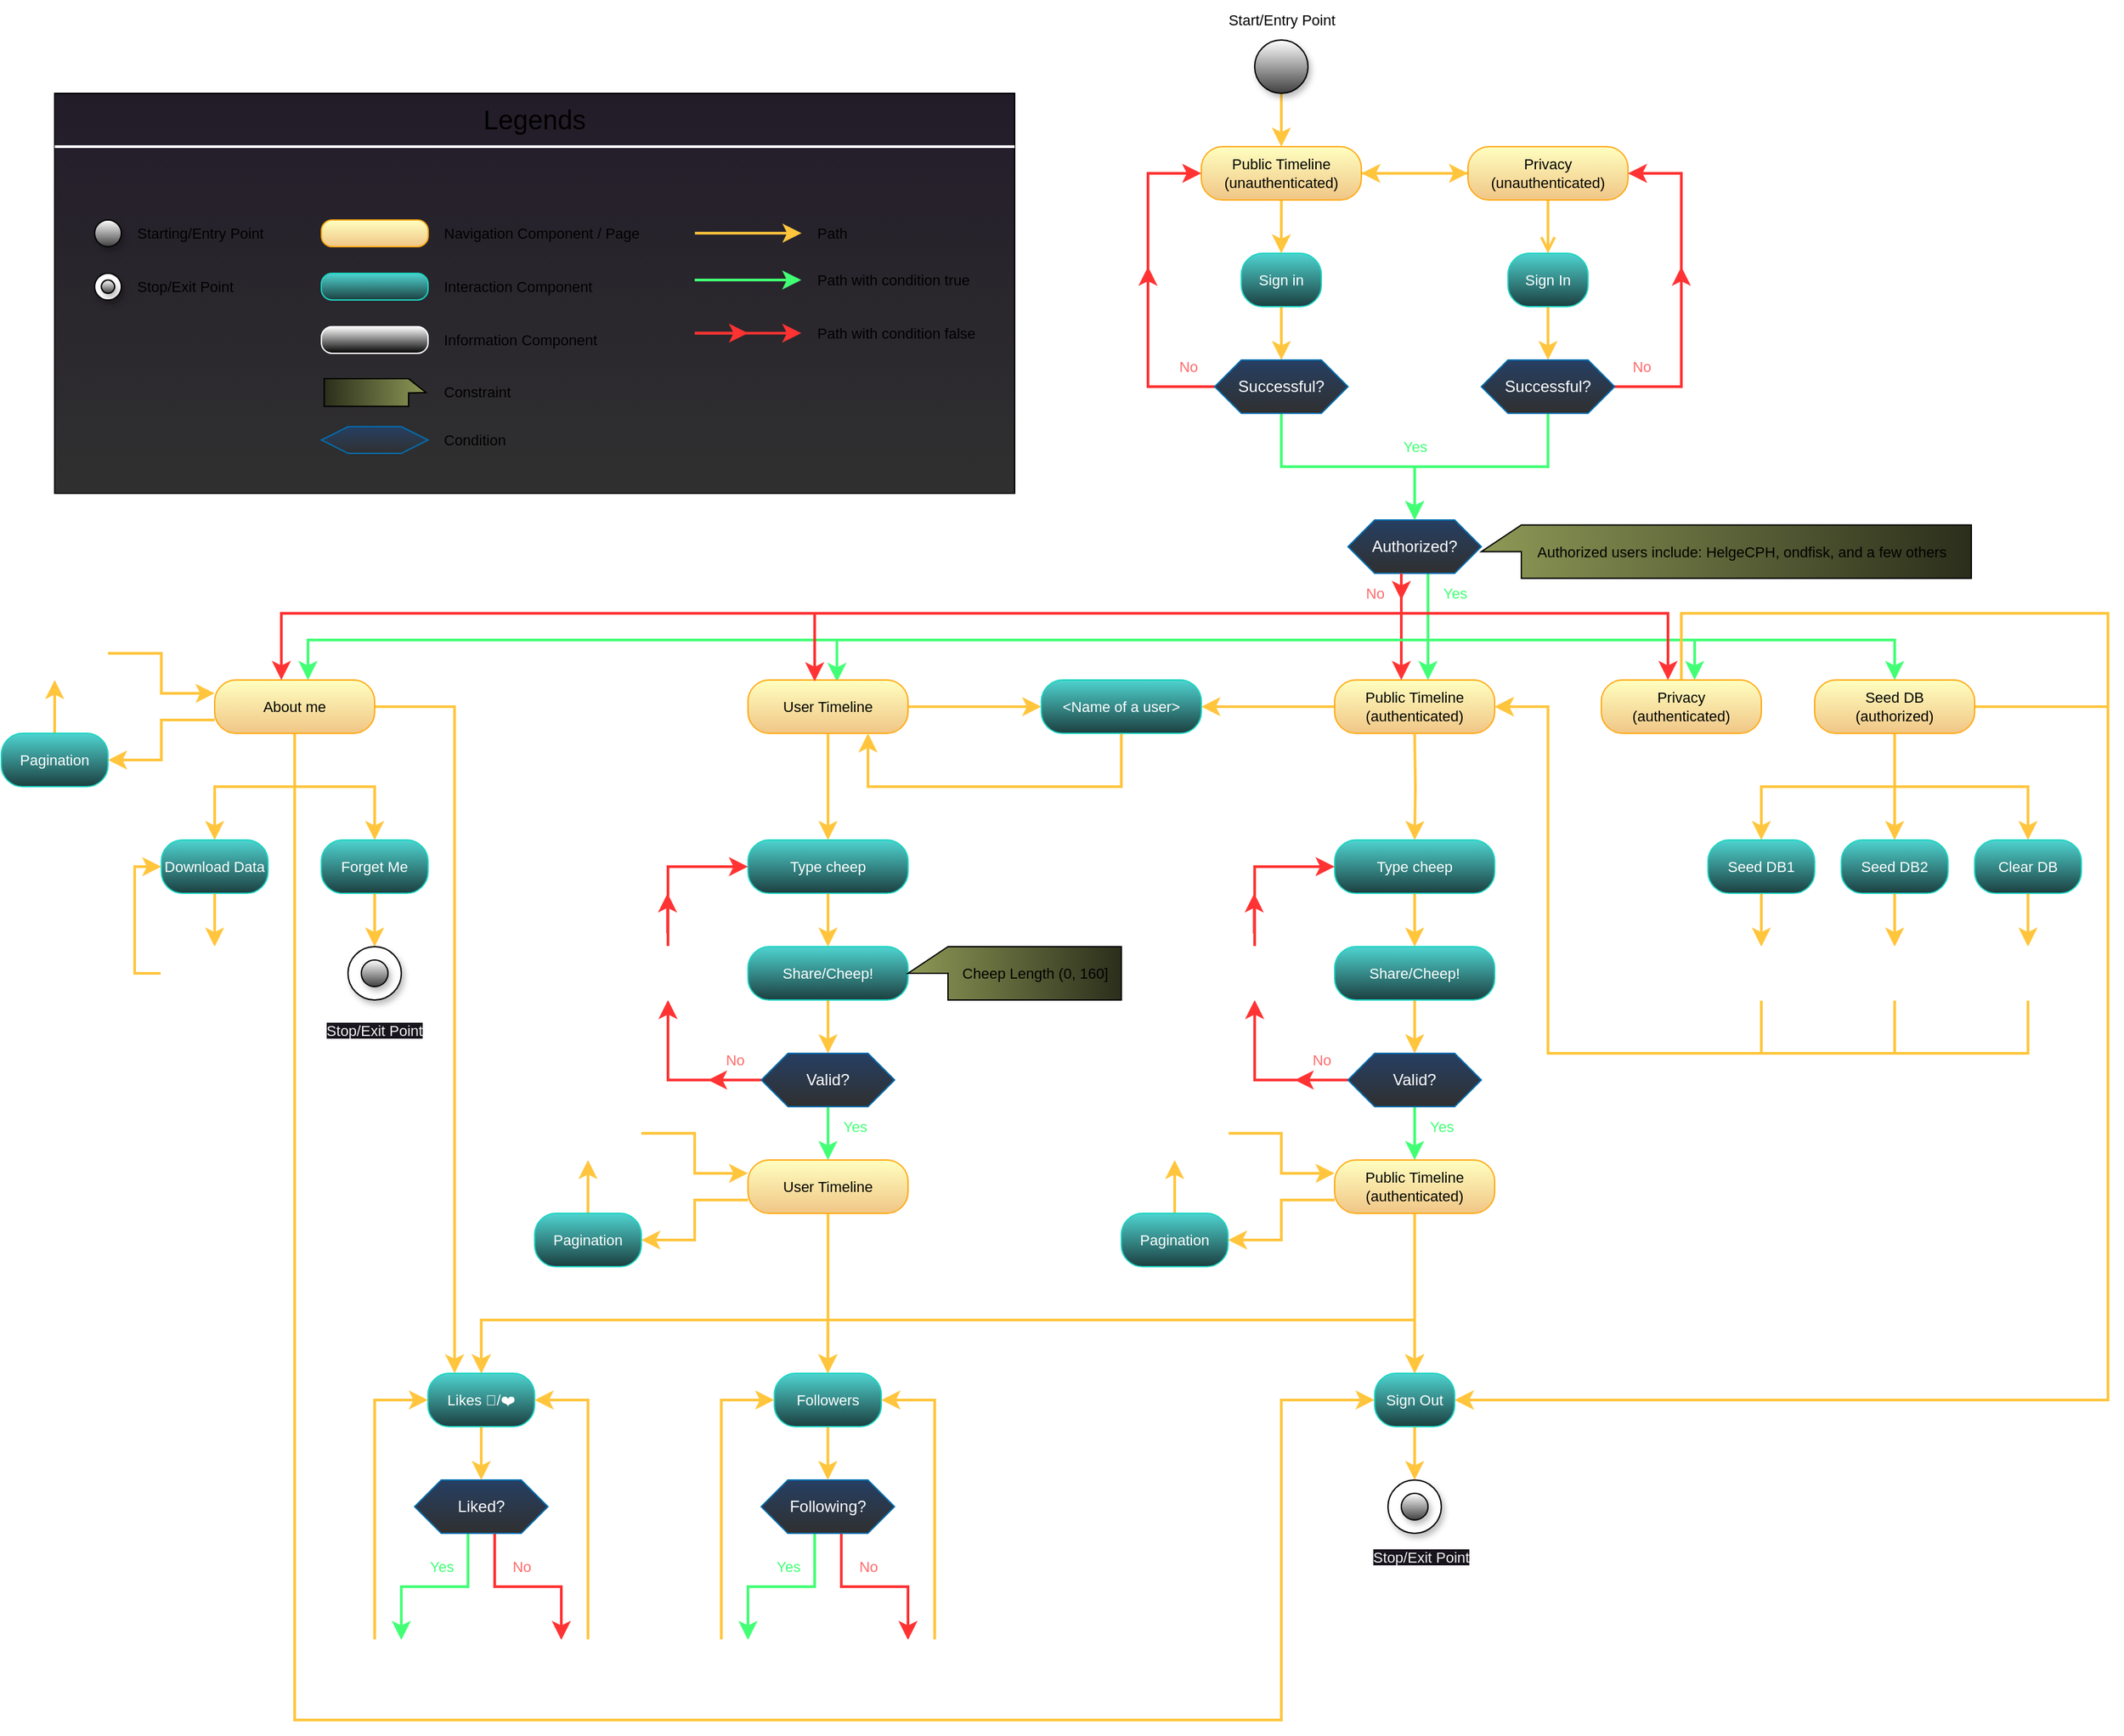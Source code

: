 <mxfile version="22.0.3" type="device">
  <diagram name="UML Activity Diagram - Chirp!" id="g-HJcAP9csvSG7krFRJP">
    <mxGraphModel dx="2849" dy="1194" grid="1" gridSize="10" guides="1" tooltips="1" connect="1" arrows="1" fold="1" page="0" pageScale="1" pageWidth="850" pageHeight="1100" math="0" shadow="0">
      <root>
        <mxCell id="0" style="fontFamily=Helvetica;fontSize=11;fontColor=default;" />
        <mxCell id="1" style="fontFamily=Helvetica;fontSize=11;fontColor=default;" parent="0" />
        <mxCell id="UVocr931k_2hGVf8hIcp-141" style="edgeStyle=orthogonalEdgeStyle;shape=connector;rounded=0;orthogonalLoop=1;jettySize=auto;html=1;labelBackgroundColor=default;strokeColor=#42FF75;strokeWidth=2;align=center;verticalAlign=bottom;fontFamily=Helvetica;fontSize=11;fontColor=default;endArrow=classic;endFill=1;endSize=8;" parent="1" edge="1">
          <mxGeometry relative="1" as="geometry">
            <mxPoint x="-330.0" y="680" as="targetPoint" />
            <Array as="points">
              <mxPoint x="490" y="600" />
              <mxPoint x="490" y="650" />
              <mxPoint x="-330" y="650" />
            </Array>
            <mxPoint x="490" y="600" as="sourcePoint" />
          </mxGeometry>
        </mxCell>
        <mxCell id="UVocr931k_2hGVf8hIcp-138" style="edgeStyle=orthogonalEdgeStyle;shape=connector;rounded=0;orthogonalLoop=1;jettySize=auto;html=1;entryX=0.583;entryY=0;entryDx=0;entryDy=0;entryPerimeter=0;labelBackgroundColor=default;strokeColor=#42FF75;strokeWidth=2;align=center;verticalAlign=bottom;fontFamily=Helvetica;fontSize=11;fontColor=default;endArrow=classic;endFill=1;endSize=8;" parent="1" source="UVocr931k_2hGVf8hIcp-30" target="UVocr931k_2hGVf8hIcp-78" edge="1">
          <mxGeometry relative="1" as="geometry">
            <Array as="points">
              <mxPoint x="510" y="650" />
              <mxPoint x="710" y="650" />
            </Array>
          </mxGeometry>
        </mxCell>
        <mxCell id="UVocr931k_2hGVf8hIcp-10" style="edgeStyle=orthogonalEdgeStyle;shape=connector;rounded=0;orthogonalLoop=1;jettySize=auto;html=1;labelBackgroundColor=default;strokeColor=#FFC53D;align=center;verticalAlign=bottom;fontFamily=Helvetica;fontSize=11;fontColor=default;endArrow=classic;endSize=8;strokeWidth=2;endFill=1;" parent="1" source="UVocr931k_2hGVf8hIcp-8" edge="1">
          <mxGeometry relative="1" as="geometry">
            <Array as="points">
              <mxPoint x="400" y="260" />
              <mxPoint x="400" y="260" />
            </Array>
            <mxPoint x="400" y="280" as="targetPoint" />
          </mxGeometry>
        </mxCell>
        <mxCell id="UVocr931k_2hGVf8hIcp-8" value="" style="ellipse;whiteSpace=wrap;html=1;aspect=fixed;gradientColor=#404040;shadow=1;fontFamily=Helvetica;fontSize=11;fontColor=default;" parent="1" vertex="1">
          <mxGeometry x="380" y="200" width="40" height="40" as="geometry" />
        </mxCell>
        <mxCell id="UVocr931k_2hGVf8hIcp-15" value="" style="edgeStyle=orthogonalEdgeStyle;shape=connector;rounded=0;orthogonalLoop=1;jettySize=auto;html=1;labelBackgroundColor=default;strokeColor=#FFC53D;strokeWidth=2;align=center;verticalAlign=bottom;fontFamily=Helvetica;fontSize=11;fontColor=default;endArrow=classic;endSize=8;endFill=1;" parent="1" target="UVocr931k_2hGVf8hIcp-11" edge="1">
          <mxGeometry relative="1" as="geometry">
            <mxPoint x="400.034" y="320" as="sourcePoint" />
            <Array as="points">
              <mxPoint x="400" y="340" />
              <mxPoint x="400" y="340" />
            </Array>
          </mxGeometry>
        </mxCell>
        <mxCell id="UVocr931k_2hGVf8hIcp-100" style="edgeStyle=orthogonalEdgeStyle;shape=connector;rounded=0;orthogonalLoop=1;jettySize=auto;html=1;labelBackgroundColor=default;strokeColor=#FFC53D;strokeWidth=2;align=center;verticalAlign=bottom;fontFamily=Helvetica;fontSize=11;fontColor=default;endArrow=classic;endSize=8;endFill=1;" parent="1" source="UVocr931k_2hGVf8hIcp-9" target="UVocr931k_2hGVf8hIcp-64" edge="1">
          <mxGeometry relative="1" as="geometry" />
        </mxCell>
        <mxCell id="UVocr931k_2hGVf8hIcp-9" value="Public Timeline&lt;br&gt;(unauthenticated)" style="rounded=1;whiteSpace=wrap;html=1;arcSize=40;fontColor=#000000;fillColor=#ffffc0;strokeColor=#FFA914;gradientColor=#F0C686;fontFamily=Helvetica;fontSize=11;" parent="1" vertex="1">
          <mxGeometry x="340" y="280" width="120" height="40" as="geometry" />
        </mxCell>
        <mxCell id="UVocr931k_2hGVf8hIcp-20" value="" style="edgeStyle=orthogonalEdgeStyle;shape=connector;rounded=0;orthogonalLoop=1;jettySize=auto;html=1;labelBackgroundColor=default;strokeColor=#FFC53D;strokeWidth=2;align=center;verticalAlign=bottom;fontFamily=Helvetica;fontSize=11;fontColor=default;endArrow=classic;endSize=8;endFill=1;" parent="1" source="UVocr931k_2hGVf8hIcp-11" edge="1">
          <mxGeometry relative="1" as="geometry">
            <mxPoint x="400.034" y="440" as="targetPoint" />
            <Array as="points">
              <mxPoint x="400" y="420" />
              <mxPoint x="400" y="420" />
            </Array>
          </mxGeometry>
        </mxCell>
        <mxCell id="UVocr931k_2hGVf8hIcp-23" style="edgeStyle=orthogonalEdgeStyle;shape=connector;rounded=0;orthogonalLoop=1;jettySize=auto;html=1;labelBackgroundColor=default;strokeColor=#FF3333;strokeWidth=2;align=center;verticalAlign=bottom;fontFamily=Helvetica;fontSize=11;fontColor=default;endArrow=classic;endSize=8;exitX=0;exitY=0.5;exitDx=0;exitDy=0;entryX=0;entryY=0.5;entryDx=0;entryDy=0;endFill=1;" parent="1" source="UVocr931k_2hGVf8hIcp-17" target="UVocr931k_2hGVf8hIcp-9" edge="1">
          <mxGeometry relative="1" as="geometry">
            <mxPoint x="370" y="300" as="targetPoint" />
            <Array as="points">
              <mxPoint x="300" y="460" />
              <mxPoint x="300" y="300" />
            </Array>
          </mxGeometry>
        </mxCell>
        <mxCell id="UVocr931k_2hGVf8hIcp-11" value="&lt;font color=&quot;#ffffff&quot;&gt;Sign in&lt;/font&gt;" style="rounded=1;whiteSpace=wrap;html=1;arcSize=40;fontColor=#000000;fillColor=#4ED4D0;strokeColor=#1CD4C2;gradientColor=#1C3F40;fontFamily=Helvetica;fontSize=11;" parent="1" vertex="1">
          <mxGeometry x="370" y="360" width="60" height="40" as="geometry" />
        </mxCell>
        <mxCell id="UVocr931k_2hGVf8hIcp-121" style="edgeStyle=orthogonalEdgeStyle;shape=connector;rounded=0;orthogonalLoop=1;jettySize=auto;html=1;labelBackgroundColor=default;strokeColor=#42FF75;strokeWidth=2;align=center;verticalAlign=bottom;fontFamily=Helvetica;fontSize=11;fontColor=default;endArrow=classic;endFill=1;endSize=8;" parent="1" source="UVocr931k_2hGVf8hIcp-17" target="UVocr931k_2hGVf8hIcp-30" edge="1">
          <mxGeometry relative="1" as="geometry" />
        </mxCell>
        <mxCell id="UVocr931k_2hGVf8hIcp-17" value="Successful?" style="shape=hexagon;perimeter=hexagonPerimeter2;whiteSpace=wrap;html=1;fixedSize=1;fontFamily=Helvetica;fontSize=12;fontColor=#ffffff;gradientColor=#303030;fillColor=#263F63;strokeColor=#006EAF;rounded=0;" parent="1" vertex="1">
          <mxGeometry x="350" y="440" width="100" height="40" as="geometry" />
        </mxCell>
        <mxCell id="UVocr931k_2hGVf8hIcp-19" value="&lt;font color=&quot;#ff6b6b&quot;&gt;No&lt;/font&gt;" style="text;html=1;align=center;verticalAlign=middle;resizable=0;points=[];autosize=1;strokeColor=none;fillColor=none;fontSize=11;fontFamily=Helvetica;fontColor=default;" parent="1" vertex="1">
          <mxGeometry x="310" y="430" width="40" height="30" as="geometry" />
        </mxCell>
        <mxCell id="86_-Uz71LiWEpe0kazTY-22" value="" style="edgeStyle=orthogonalEdgeStyle;shape=connector;rounded=0;orthogonalLoop=1;jettySize=auto;html=1;labelBackgroundColor=default;strokeColor=#FFC53D;strokeWidth=2;align=center;verticalAlign=bottom;fontFamily=Helvetica;fontSize=11;fontColor=default;endArrow=classic;endFill=1;endSize=8;" parent="1" source="UVocr931k_2hGVf8hIcp-21" target="86_-Uz71LiWEpe0kazTY-20" edge="1">
          <mxGeometry relative="1" as="geometry">
            <Array as="points">
              <mxPoint x="300" y="700" />
            </Array>
          </mxGeometry>
        </mxCell>
        <mxCell id="UVocr931k_2hGVf8hIcp-21" value="Public Timeline&lt;br&gt;(authenticated)" style="rounded=1;whiteSpace=wrap;html=1;arcSize=40;fontColor=#000000;fillColor=#ffffc0;strokeColor=#FFA914;gradientColor=#F0C686;fontFamily=Helvetica;fontSize=11;" parent="1" vertex="1">
          <mxGeometry x="440" y="680" width="120" height="40" as="geometry" />
        </mxCell>
        <mxCell id="UVocr931k_2hGVf8hIcp-190" style="edgeStyle=orthogonalEdgeStyle;shape=connector;rounded=0;orthogonalLoop=1;jettySize=auto;html=1;labelBackgroundColor=default;strokeColor=#FFC53D;strokeWidth=2;align=center;verticalAlign=bottom;fontFamily=Helvetica;fontSize=11;fontColor=default;endArrow=classic;endFill=1;endSize=8;" parent="1" source="UVocr931k_2hGVf8hIcp-27" target="UVocr931k_2hGVf8hIcp-180" edge="1">
          <mxGeometry relative="1" as="geometry" />
        </mxCell>
        <mxCell id="UVocr931k_2hGVf8hIcp-193" style="edgeStyle=orthogonalEdgeStyle;shape=connector;rounded=0;orthogonalLoop=1;jettySize=auto;html=1;labelBackgroundColor=default;strokeColor=#FFC53D;strokeWidth=2;align=center;verticalAlign=bottom;fontFamily=Helvetica;fontSize=11;fontColor=default;endArrow=classic;endFill=1;endSize=8;" parent="1" source="UVocr931k_2hGVf8hIcp-27" target="UVocr931k_2hGVf8hIcp-179" edge="1">
          <mxGeometry relative="1" as="geometry" />
        </mxCell>
        <mxCell id="UVocr931k_2hGVf8hIcp-381" style="edgeStyle=orthogonalEdgeStyle;shape=connector;rounded=0;orthogonalLoop=1;jettySize=auto;html=1;entryX=0.25;entryY=0;entryDx=0;entryDy=0;labelBackgroundColor=default;strokeColor=#FFC53D;strokeWidth=2;align=center;verticalAlign=bottom;fontFamily=Helvetica;fontSize=11;fontColor=default;endArrow=classic;endFill=1;endSize=8;" parent="1" source="UVocr931k_2hGVf8hIcp-27" target="UVocr931k_2hGVf8hIcp-278" edge="1">
          <mxGeometry relative="1" as="geometry" />
        </mxCell>
        <mxCell id="86_-Uz71LiWEpe0kazTY-2" style="edgeStyle=orthogonalEdgeStyle;shape=connector;rounded=0;orthogonalLoop=1;jettySize=auto;html=1;entryX=0;entryY=0.5;entryDx=0;entryDy=0;labelBackgroundColor=default;strokeColor=#FFC53D;strokeWidth=2;align=center;verticalAlign=bottom;fontFamily=Helvetica;fontSize=11;fontColor=default;endArrow=classic;endFill=1;endSize=8;" parent="1" source="UVocr931k_2hGVf8hIcp-27" target="UVocr931k_2hGVf8hIcp-217" edge="1">
          <mxGeometry relative="1" as="geometry">
            <Array as="points">
              <mxPoint x="-340" y="1460" />
              <mxPoint x="400" y="1460" />
              <mxPoint x="400" y="1220" />
            </Array>
          </mxGeometry>
        </mxCell>
        <mxCell id="UVocr931k_2hGVf8hIcp-27" value="About me" style="rounded=1;whiteSpace=wrap;html=1;arcSize=40;fontColor=#000000;fillColor=#ffffc0;strokeColor=#FFA914;gradientColor=#F0C686;fontFamily=Helvetica;fontSize=11;" parent="1" vertex="1">
          <mxGeometry x="-400" y="680" width="120" height="40" as="geometry" />
        </mxCell>
        <mxCell id="UVocr931k_2hGVf8hIcp-128" style="edgeStyle=orthogonalEdgeStyle;shape=connector;rounded=0;orthogonalLoop=1;jettySize=auto;html=1;labelBackgroundColor=default;strokeColor=#FF3333;strokeWidth=2;align=center;verticalAlign=bottom;fontFamily=Helvetica;fontSize=11;fontColor=default;endArrow=classic;endFill=1;endSize=8;" parent="1" edge="1">
          <mxGeometry relative="1" as="geometry">
            <mxPoint x="490" y="600" as="sourcePoint" />
            <mxPoint x="490" y="680" as="targetPoint" />
          </mxGeometry>
        </mxCell>
        <mxCell id="UVocr931k_2hGVf8hIcp-131" style="edgeStyle=orthogonalEdgeStyle;shape=connector;rounded=0;orthogonalLoop=1;jettySize=auto;html=1;labelBackgroundColor=default;strokeColor=#42FF75;strokeWidth=2;align=center;verticalAlign=bottom;fontFamily=Helvetica;fontSize=11;fontColor=default;endArrow=classic;endFill=1;endSize=8;" parent="1" edge="1">
          <mxGeometry relative="1" as="geometry">
            <mxPoint x="510" y="600" as="sourcePoint" />
            <mxPoint x="510" y="680" as="targetPoint" />
          </mxGeometry>
        </mxCell>
        <mxCell id="UVocr931k_2hGVf8hIcp-142" style="edgeStyle=orthogonalEdgeStyle;shape=connector;rounded=0;orthogonalLoop=1;jettySize=auto;html=1;labelBackgroundColor=default;strokeColor=#42FF75;strokeWidth=2;align=center;verticalAlign=bottom;fontFamily=Helvetica;fontSize=11;fontColor=default;endArrow=classic;endFill=1;endSize=8;entryX=0.556;entryY=0.033;entryDx=0;entryDy=0;entryPerimeter=0;" parent="1" source="UVocr931k_2hGVf8hIcp-30" target="UVocr931k_2hGVf8hIcp-70" edge="1">
          <mxGeometry relative="1" as="geometry">
            <Array as="points">
              <mxPoint x="510" y="650" />
              <mxPoint x="67" y="650" />
            </Array>
          </mxGeometry>
        </mxCell>
        <mxCell id="UVocr931k_2hGVf8hIcp-143" style="edgeStyle=orthogonalEdgeStyle;shape=connector;rounded=0;orthogonalLoop=1;jettySize=auto;html=1;labelBackgroundColor=default;strokeColor=#FF3333;strokeWidth=2;align=center;verticalAlign=bottom;fontFamily=Helvetica;fontSize=11;fontColor=default;endArrow=classic;endFill=1;endSize=8;entryX=0.417;entryY=0;entryDx=0;entryDy=0;entryPerimeter=0;" parent="1" source="UVocr931k_2hGVf8hIcp-30" target="UVocr931k_2hGVf8hIcp-27" edge="1">
          <mxGeometry relative="1" as="geometry">
            <mxPoint x="-150" y="660" as="targetPoint" />
            <Array as="points">
              <mxPoint x="490" y="630" />
              <mxPoint x="-350" y="630" />
            </Array>
          </mxGeometry>
        </mxCell>
        <mxCell id="UVocr931k_2hGVf8hIcp-145" style="edgeStyle=orthogonalEdgeStyle;shape=connector;rounded=0;orthogonalLoop=1;jettySize=auto;html=1;labelBackgroundColor=default;strokeColor=#42FF75;strokeWidth=2;align=center;verticalAlign=bottom;fontFamily=Helvetica;fontSize=11;fontColor=default;endArrow=classic;endFill=1;endSize=8;" parent="1" source="UVocr931k_2hGVf8hIcp-30" target="UVocr931k_2hGVf8hIcp-33" edge="1">
          <mxGeometry relative="1" as="geometry">
            <Array as="points">
              <mxPoint x="510" y="650" />
              <mxPoint x="860" y="650" />
            </Array>
          </mxGeometry>
        </mxCell>
        <mxCell id="UVocr931k_2hGVf8hIcp-30" value="Authorized?" style="shape=hexagon;perimeter=hexagonPerimeter2;whiteSpace=wrap;html=1;fixedSize=1;fontFamily=Helvetica;fontSize=12;fontColor=#ffffff;gradientColor=#303030;fillColor=#263F63;strokeColor=#006EAF;rounded=0;" parent="1" vertex="1">
          <mxGeometry x="450" y="560" width="100" height="40" as="geometry" />
        </mxCell>
        <mxCell id="UVocr931k_2hGVf8hIcp-171" style="edgeStyle=orthogonalEdgeStyle;shape=connector;rounded=0;orthogonalLoop=1;jettySize=auto;html=1;labelBackgroundColor=default;strokeColor=#FFC53D;strokeWidth=2;align=center;verticalAlign=bottom;fontFamily=Helvetica;fontSize=11;fontColor=default;endArrow=classic;endFill=1;endSize=8;" parent="1" source="UVocr931k_2hGVf8hIcp-33" target="UVocr931k_2hGVf8hIcp-168" edge="1">
          <mxGeometry relative="1" as="geometry" />
        </mxCell>
        <mxCell id="UVocr931k_2hGVf8hIcp-172" style="edgeStyle=orthogonalEdgeStyle;shape=connector;rounded=0;orthogonalLoop=1;jettySize=auto;html=1;labelBackgroundColor=default;strokeColor=#FFC53D;strokeWidth=2;align=center;verticalAlign=bottom;fontFamily=Helvetica;fontSize=11;fontColor=default;endArrow=classic;endFill=1;endSize=8;" parent="1" source="UVocr931k_2hGVf8hIcp-33" target="UVocr931k_2hGVf8hIcp-169" edge="1">
          <mxGeometry relative="1" as="geometry" />
        </mxCell>
        <mxCell id="UVocr931k_2hGVf8hIcp-173" style="edgeStyle=orthogonalEdgeStyle;shape=connector;rounded=0;orthogonalLoop=1;jettySize=auto;html=1;labelBackgroundColor=default;strokeColor=#FFC53D;strokeWidth=2;align=center;verticalAlign=bottom;fontFamily=Helvetica;fontSize=11;fontColor=default;endArrow=classic;endFill=1;endSize=8;" parent="1" source="UVocr931k_2hGVf8hIcp-33" target="UVocr931k_2hGVf8hIcp-170" edge="1">
          <mxGeometry relative="1" as="geometry" />
        </mxCell>
        <mxCell id="UVocr931k_2hGVf8hIcp-326" style="edgeStyle=orthogonalEdgeStyle;shape=connector;rounded=0;orthogonalLoop=1;jettySize=auto;html=1;entryX=1;entryY=0.5;entryDx=0;entryDy=0;labelBackgroundColor=default;strokeColor=#FFC53D;strokeWidth=2;align=center;verticalAlign=bottom;fontFamily=Helvetica;fontSize=11;fontColor=default;endArrow=classic;endFill=1;endSize=8;" parent="1" source="UVocr931k_2hGVf8hIcp-33" target="UVocr931k_2hGVf8hIcp-217" edge="1">
          <mxGeometry relative="1" as="geometry">
            <Array as="points">
              <mxPoint x="1020" y="700" />
              <mxPoint x="1020" y="1220" />
            </Array>
          </mxGeometry>
        </mxCell>
        <mxCell id="UVocr931k_2hGVf8hIcp-33" value="Seed DB&lt;br&gt;(authorized)" style="rounded=1;whiteSpace=wrap;html=1;arcSize=40;fontColor=#000000;fillColor=#ffffc0;strokeColor=#FFA914;gradientColor=#F0C686;fontFamily=Helvetica;fontSize=11;" parent="1" vertex="1">
          <mxGeometry x="800" y="680" width="120" height="40" as="geometry" />
        </mxCell>
        <mxCell id="UVocr931k_2hGVf8hIcp-48" value="" style="edgeStyle=orthogonalEdgeStyle;shape=connector;rounded=0;orthogonalLoop=1;jettySize=auto;html=1;labelBackgroundColor=default;strokeColor=#FFC53D;strokeWidth=2;align=center;verticalAlign=bottom;fontFamily=Helvetica;fontSize=11;fontColor=default;endArrow=classic;endSize=8;endFill=1;" parent="1" source="UVocr931k_2hGVf8hIcp-42" target="UVocr931k_2hGVf8hIcp-45" edge="1">
          <mxGeometry relative="1" as="geometry" />
        </mxCell>
        <mxCell id="UVocr931k_2hGVf8hIcp-42" value="&lt;font color=&quot;#ffffff&quot;&gt;Type cheep&lt;/font&gt;" style="rounded=1;whiteSpace=wrap;html=1;arcSize=40;fontColor=#000000;fillColor=#4ED4D0;strokeColor=#1CD4C2;gradientColor=#1C3F40;fontFamily=Helvetica;fontSize=11;" parent="1" vertex="1">
          <mxGeometry y="800" width="120" height="40" as="geometry" />
        </mxCell>
        <mxCell id="UVocr931k_2hGVf8hIcp-62" value="" style="edgeStyle=orthogonalEdgeStyle;shape=connector;rounded=0;orthogonalLoop=1;jettySize=auto;html=1;labelBackgroundColor=default;strokeColor=#FFC53D;strokeWidth=2;align=center;verticalAlign=bottom;fontFamily=Helvetica;fontSize=11;fontColor=default;endArrow=classic;endSize=8;endFill=1;" parent="1" source="UVocr931k_2hGVf8hIcp-45" target="UVocr931k_2hGVf8hIcp-61" edge="1">
          <mxGeometry relative="1" as="geometry">
            <Array as="points">
              <mxPoint x="60" y="940" />
              <mxPoint x="60" y="940" />
            </Array>
          </mxGeometry>
        </mxCell>
        <mxCell id="UVocr931k_2hGVf8hIcp-45" value="&lt;font color=&quot;#ffffff&quot;&gt;Share/Cheep!&lt;/font&gt;" style="rounded=1;whiteSpace=wrap;html=1;arcSize=40;fontColor=#000000;fillColor=#4ED4D0;strokeColor=#1CD4C2;gradientColor=#1C3F40;fontFamily=Helvetica;fontSize=11;" parent="1" vertex="1">
          <mxGeometry y="880" width="120" height="40" as="geometry" />
        </mxCell>
        <mxCell id="UVocr931k_2hGVf8hIcp-149" value="" style="edgeStyle=orthogonalEdgeStyle;shape=connector;rounded=0;orthogonalLoop=1;jettySize=auto;html=1;labelBackgroundColor=default;strokeColor=#42FF75;strokeWidth=2;align=center;verticalAlign=bottom;fontFamily=Helvetica;fontSize=11;fontColor=default;endArrow=classic;endFill=1;endSize=8;" parent="1" source="UVocr931k_2hGVf8hIcp-61" target="UVocr931k_2hGVf8hIcp-148" edge="1">
          <mxGeometry relative="1" as="geometry">
            <Array as="points">
              <mxPoint x="60" y="1020" />
              <mxPoint x="60" y="1020" />
            </Array>
          </mxGeometry>
        </mxCell>
        <mxCell id="UVocr931k_2hGVf8hIcp-154" style="edgeStyle=orthogonalEdgeStyle;shape=connector;rounded=0;orthogonalLoop=1;jettySize=auto;html=1;entryX=0.5;entryY=1;entryDx=0;entryDy=0;labelBackgroundColor=default;strokeColor=#FF3333;strokeWidth=2;align=center;verticalAlign=bottom;fontFamily=Helvetica;fontSize=11;fontColor=default;endArrow=classic;endFill=1;endSize=8;" parent="1" source="UVocr931k_2hGVf8hIcp-61" target="UVocr931k_2hGVf8hIcp-152" edge="1">
          <mxGeometry relative="1" as="geometry" />
        </mxCell>
        <mxCell id="UVocr931k_2hGVf8hIcp-61" value="Valid?" style="shape=hexagon;perimeter=hexagonPerimeter2;whiteSpace=wrap;html=1;fixedSize=1;fontFamily=Helvetica;fontSize=12;fontColor=#ffffff;gradientColor=#303030;fillColor=#263F63;strokeColor=#006EAF;rounded=0;" parent="1" vertex="1">
          <mxGeometry x="10" y="960" width="100" height="40" as="geometry" />
        </mxCell>
        <mxCell id="UVocr931k_2hGVf8hIcp-84" style="edgeStyle=orthogonalEdgeStyle;shape=connector;rounded=0;orthogonalLoop=1;jettySize=auto;html=1;labelBackgroundColor=default;strokeColor=#FFC53D;strokeWidth=2;align=center;verticalAlign=bottom;fontFamily=Helvetica;fontSize=11;fontColor=default;endArrow=open;endSize=8;" parent="1" source="UVocr931k_2hGVf8hIcp-64" target="UVocr931k_2hGVf8hIcp-83" edge="1">
          <mxGeometry relative="1" as="geometry" />
        </mxCell>
        <mxCell id="UVocr931k_2hGVf8hIcp-101" style="edgeStyle=orthogonalEdgeStyle;shape=connector;rounded=0;orthogonalLoop=1;jettySize=auto;html=1;labelBackgroundColor=default;strokeColor=#FFC53D;strokeWidth=2;align=center;verticalAlign=bottom;fontFamily=Helvetica;fontSize=11;fontColor=default;endArrow=classic;endSize=8;endFill=1;" parent="1" source="UVocr931k_2hGVf8hIcp-64" target="UVocr931k_2hGVf8hIcp-9" edge="1">
          <mxGeometry relative="1" as="geometry" />
        </mxCell>
        <mxCell id="UVocr931k_2hGVf8hIcp-64" value="Privacy&lt;br&gt;(unauthenticated)" style="rounded=1;whiteSpace=wrap;html=1;arcSize=40;fontColor=#000000;fillColor=#ffffc0;strokeColor=#FFA914;gradientColor=#F0C686;fontFamily=Helvetica;fontSize=11;" parent="1" vertex="1">
          <mxGeometry x="540" y="280" width="120" height="40" as="geometry" />
        </mxCell>
        <mxCell id="UVocr931k_2hGVf8hIcp-146" value="" style="edgeStyle=orthogonalEdgeStyle;shape=connector;rounded=0;orthogonalLoop=1;jettySize=auto;html=1;labelBackgroundColor=default;strokeColor=#FFC53D;strokeWidth=2;align=center;verticalAlign=bottom;fontFamily=Helvetica;fontSize=11;fontColor=default;endArrow=classic;endFill=1;endSize=8;" parent="1" source="UVocr931k_2hGVf8hIcp-70" target="UVocr931k_2hGVf8hIcp-42" edge="1">
          <mxGeometry relative="1" as="geometry" />
        </mxCell>
        <mxCell id="86_-Uz71LiWEpe0kazTY-34" style="edgeStyle=orthogonalEdgeStyle;shape=connector;rounded=0;orthogonalLoop=1;jettySize=auto;html=1;labelBackgroundColor=default;strokeColor=#FFC53D;strokeWidth=2;align=center;verticalAlign=bottom;fontFamily=Helvetica;fontSize=11;fontColor=default;endArrow=classic;endFill=1;endSize=8;" parent="1" source="UVocr931k_2hGVf8hIcp-70" target="86_-Uz71LiWEpe0kazTY-20" edge="1">
          <mxGeometry relative="1" as="geometry" />
        </mxCell>
        <mxCell id="UVocr931k_2hGVf8hIcp-70" value="User Timeline" style="rounded=1;whiteSpace=wrap;html=1;arcSize=40;fontColor=#000000;fillColor=#ffffc0;strokeColor=#FFA914;gradientColor=#F0C686;fontFamily=Helvetica;fontSize=11;" parent="1" vertex="1">
          <mxGeometry y="680" width="120" height="40" as="geometry" />
        </mxCell>
        <mxCell id="86_-Uz71LiWEpe0kazTY-1" style="edgeStyle=orthogonalEdgeStyle;shape=connector;rounded=0;orthogonalLoop=1;jettySize=auto;html=1;labelBackgroundColor=default;strokeColor=#FFC53D;strokeWidth=2;align=center;verticalAlign=bottom;fontFamily=Helvetica;fontSize=11;fontColor=default;endArrow=classic;endFill=1;endSize=8;" parent="1" source="UVocr931k_2hGVf8hIcp-78" target="UVocr931k_2hGVf8hIcp-217" edge="1">
          <mxGeometry relative="1" as="geometry">
            <Array as="points">
              <mxPoint x="700" y="630" />
              <mxPoint x="1020" y="630" />
              <mxPoint x="1020" y="1220" />
            </Array>
          </mxGeometry>
        </mxCell>
        <mxCell id="UVocr931k_2hGVf8hIcp-78" value="Privacy&lt;br&gt;(authenticated)" style="rounded=1;whiteSpace=wrap;html=1;arcSize=40;fontColor=#000000;fillColor=#ffffc0;strokeColor=#FFA914;gradientColor=#F0C686;fontFamily=Helvetica;fontSize=11;" parent="1" vertex="1">
          <mxGeometry x="640" y="680" width="120" height="40" as="geometry" />
        </mxCell>
        <mxCell id="UVocr931k_2hGVf8hIcp-86" value="" style="edgeStyle=orthogonalEdgeStyle;shape=connector;rounded=0;orthogonalLoop=1;jettySize=auto;html=1;labelBackgroundColor=default;strokeColor=#FFC53D;strokeWidth=2;align=center;verticalAlign=bottom;fontFamily=Helvetica;fontSize=11;fontColor=default;endArrow=classic;endSize=8;endFill=1;" parent="1" source="UVocr931k_2hGVf8hIcp-83" target="UVocr931k_2hGVf8hIcp-85" edge="1">
          <mxGeometry relative="1" as="geometry">
            <Array as="points">
              <mxPoint x="600" y="420" />
              <mxPoint x="600" y="420" />
            </Array>
          </mxGeometry>
        </mxCell>
        <mxCell id="UVocr931k_2hGVf8hIcp-83" value="&lt;font color=&quot;#ffffff&quot;&gt;Sign In&lt;/font&gt;" style="rounded=1;whiteSpace=wrap;html=1;arcSize=40;fontColor=#000000;fillColor=#4ED4D0;strokeColor=#1CD4C2;gradientColor=#1C3F40;fontFamily=Helvetica;fontSize=11;" parent="1" vertex="1">
          <mxGeometry x="570" y="360" width="60" height="40" as="geometry" />
        </mxCell>
        <mxCell id="UVocr931k_2hGVf8hIcp-87" style="edgeStyle=orthogonalEdgeStyle;shape=connector;rounded=0;orthogonalLoop=1;jettySize=auto;html=1;entryX=1;entryY=0.5;entryDx=0;entryDy=0;labelBackgroundColor=default;strokeColor=#FF3333;strokeWidth=2;align=center;verticalAlign=bottom;fontFamily=Helvetica;fontSize=11;fontColor=default;endArrow=classic;endSize=8;endFill=1;" parent="1" source="UVocr931k_2hGVf8hIcp-85" target="UVocr931k_2hGVf8hIcp-64" edge="1">
          <mxGeometry relative="1" as="geometry">
            <Array as="points">
              <mxPoint x="700" y="460" />
              <mxPoint x="700" y="300" />
            </Array>
          </mxGeometry>
        </mxCell>
        <mxCell id="UVocr931k_2hGVf8hIcp-122" style="edgeStyle=orthogonalEdgeStyle;shape=connector;rounded=0;orthogonalLoop=1;jettySize=auto;html=1;labelBackgroundColor=default;strokeColor=#42FF75;strokeWidth=2;align=center;verticalAlign=bottom;fontFamily=Helvetica;fontSize=11;fontColor=default;endArrow=classic;endFill=1;endSize=8;" parent="1" source="UVocr931k_2hGVf8hIcp-85" target="UVocr931k_2hGVf8hIcp-30" edge="1">
          <mxGeometry relative="1" as="geometry" />
        </mxCell>
        <mxCell id="UVocr931k_2hGVf8hIcp-85" value="Successful?" style="shape=hexagon;perimeter=hexagonPerimeter2;whiteSpace=wrap;html=1;fixedSize=1;fontFamily=Helvetica;fontSize=12;fontColor=#ffffff;gradientColor=#303030;fillColor=#263F63;strokeColor=#006EAF;rounded=0;" parent="1" vertex="1">
          <mxGeometry x="550" y="440" width="100" height="40" as="geometry" />
        </mxCell>
        <mxCell id="UVocr931k_2hGVf8hIcp-108" style="edgeStyle=orthogonalEdgeStyle;shape=connector;rounded=0;orthogonalLoop=1;jettySize=auto;html=1;labelBackgroundColor=default;strokeColor=#FF3333;strokeWidth=2;align=center;verticalAlign=bottom;fontFamily=Helvetica;fontSize=11;fontColor=default;endArrow=classic;endSize=8;endFill=1;" parent="1" edge="1">
          <mxGeometry relative="1" as="geometry">
            <mxPoint x="700" y="430" as="sourcePoint" />
            <mxPoint x="700" y="370" as="targetPoint" />
            <Array as="points">
              <mxPoint x="700" y="430" />
              <mxPoint x="700" y="270" />
            </Array>
          </mxGeometry>
        </mxCell>
        <mxCell id="UVocr931k_2hGVf8hIcp-109" style="edgeStyle=orthogonalEdgeStyle;shape=connector;rounded=0;orthogonalLoop=1;jettySize=auto;html=1;labelBackgroundColor=default;strokeColor=#FF3333;strokeWidth=2;align=center;verticalAlign=bottom;fontFamily=Helvetica;fontSize=11;fontColor=default;endArrow=classic;endSize=8;endFill=1;" parent="1" edge="1">
          <mxGeometry relative="1" as="geometry">
            <mxPoint x="300" y="430" as="sourcePoint" />
            <mxPoint x="300" y="370" as="targetPoint" />
            <Array as="points">
              <mxPoint x="300" y="430" />
              <mxPoint x="300" y="270" />
            </Array>
          </mxGeometry>
        </mxCell>
        <mxCell id="UVocr931k_2hGVf8hIcp-110" value="&lt;font color=&quot;#ff6b6b&quot;&gt;No&lt;/font&gt;" style="text;html=1;align=center;verticalAlign=middle;resizable=0;points=[];autosize=1;strokeColor=none;fillColor=none;fontSize=11;fontFamily=Helvetica;fontColor=default;" parent="1" vertex="1">
          <mxGeometry x="650" y="430" width="40" height="30" as="geometry" />
        </mxCell>
        <mxCell id="UVocr931k_2hGVf8hIcp-111" value="&lt;font color=&quot;#42ff75&quot;&gt;Yes&lt;/font&gt;" style="text;html=1;align=center;verticalAlign=middle;resizable=0;points=[];autosize=1;strokeColor=none;fillColor=none;fontSize=11;fontFamily=Helvetica;fontColor=default;" parent="1" vertex="1">
          <mxGeometry x="480" y="490" width="40" height="30" as="geometry" />
        </mxCell>
        <mxCell id="UVocr931k_2hGVf8hIcp-119" value="&lt;font color=&quot;#ff6b6b&quot;&gt;No&lt;/font&gt;" style="text;html=1;align=center;verticalAlign=middle;resizable=0;points=[];autosize=1;strokeColor=none;fillColor=none;fontSize=11;fontFamily=Helvetica;fontColor=default;" parent="1" vertex="1">
          <mxGeometry x="450" y="600" width="40" height="30" as="geometry" />
        </mxCell>
        <mxCell id="UVocr931k_2hGVf8hIcp-120" value="&lt;font color=&quot;#42ff75&quot;&gt;Yes&lt;/font&gt;" style="text;html=1;align=center;verticalAlign=middle;resizable=0;points=[];autosize=1;strokeColor=none;fillColor=none;fontSize=11;fontFamily=Helvetica;fontColor=default;" parent="1" vertex="1">
          <mxGeometry x="510" y="600" width="40" height="30" as="geometry" />
        </mxCell>
        <mxCell id="UVocr931k_2hGVf8hIcp-144" style="edgeStyle=orthogonalEdgeStyle;shape=connector;rounded=0;orthogonalLoop=1;jettySize=auto;html=1;entryX=0.414;entryY=0.025;entryDx=0;entryDy=0;entryPerimeter=0;labelBackgroundColor=default;strokeColor=#FF3333;strokeWidth=2;align=center;verticalAlign=bottom;fontFamily=Helvetica;fontSize=11;fontColor=default;endArrow=classic;endFill=1;endSize=8;" parent="1" source="UVocr931k_2hGVf8hIcp-30" target="UVocr931k_2hGVf8hIcp-70" edge="1">
          <mxGeometry relative="1" as="geometry">
            <Array as="points">
              <mxPoint x="490" y="630" />
              <mxPoint x="50" y="630" />
              <mxPoint x="50" y="681" />
            </Array>
          </mxGeometry>
        </mxCell>
        <mxCell id="UVocr931k_2hGVf8hIcp-130" style="edgeStyle=orthogonalEdgeStyle;shape=connector;rounded=0;orthogonalLoop=1;jettySize=auto;html=1;labelBackgroundColor=default;strokeColor=#FF3333;strokeWidth=2;align=center;verticalAlign=bottom;fontFamily=Helvetica;fontSize=11;fontColor=default;endArrow=classic;endFill=1;endSize=8;" parent="1" edge="1">
          <mxGeometry relative="1" as="geometry">
            <mxPoint x="490.004" y="600" as="sourcePoint" />
            <mxPoint x="690" y="680" as="targetPoint" />
            <Array as="points">
              <mxPoint x="490" y="630" />
              <mxPoint x="690" y="630" />
              <mxPoint x="690" y="680" />
            </Array>
          </mxGeometry>
        </mxCell>
        <mxCell id="UVocr931k_2hGVf8hIcp-218" value="" style="edgeStyle=orthogonalEdgeStyle;shape=connector;rounded=0;orthogonalLoop=1;jettySize=auto;html=1;labelBackgroundColor=default;strokeColor=#FFC53D;strokeWidth=2;align=center;verticalAlign=bottom;fontFamily=Helvetica;fontSize=11;fontColor=default;endArrow=classic;endFill=1;endSize=8;exitX=0.5;exitY=1;exitDx=0;exitDy=0;" parent="1" source="UVocr931k_2hGVf8hIcp-148" target="UVocr931k_2hGVf8hIcp-217" edge="1">
          <mxGeometry relative="1" as="geometry">
            <mxPoint x="180.0" y="1120" as="sourcePoint" />
            <Array as="points">
              <mxPoint x="60" y="1160" />
              <mxPoint x="500" y="1160" />
            </Array>
          </mxGeometry>
        </mxCell>
        <mxCell id="UVocr931k_2hGVf8hIcp-279" value="" style="edgeStyle=orthogonalEdgeStyle;shape=connector;rounded=0;orthogonalLoop=1;jettySize=auto;html=1;labelBackgroundColor=default;strokeColor=#FFC53D;strokeWidth=2;align=center;verticalAlign=bottom;fontFamily=Helvetica;fontSize=11;fontColor=default;endArrow=classic;endFill=1;endSize=8;" parent="1" target="UVocr931k_2hGVf8hIcp-278" edge="1">
          <mxGeometry relative="1" as="geometry">
            <mxPoint x="60.0" y="1120" as="sourcePoint" />
            <Array as="points">
              <mxPoint x="60" y="1160" />
              <mxPoint x="-200" y="1160" />
            </Array>
          </mxGeometry>
        </mxCell>
        <mxCell id="UVocr931k_2hGVf8hIcp-322" value="" style="edgeStyle=orthogonalEdgeStyle;shape=connector;rounded=0;orthogonalLoop=1;jettySize=auto;html=1;labelBackgroundColor=default;strokeColor=#FFC53D;strokeWidth=2;align=center;verticalAlign=bottom;fontFamily=Helvetica;fontSize=11;fontColor=default;endArrow=classic;endFill=1;endSize=8;exitX=0.5;exitY=1;exitDx=0;exitDy=0;" parent="1" source="UVocr931k_2hGVf8hIcp-148" target="UVocr931k_2hGVf8hIcp-312" edge="1">
          <mxGeometry relative="1" as="geometry">
            <mxPoint x="60.0" y="1120" as="sourcePoint" />
          </mxGeometry>
        </mxCell>
        <mxCell id="UVocr931k_2hGVf8hIcp-365" style="edgeStyle=orthogonalEdgeStyle;shape=connector;rounded=0;orthogonalLoop=1;jettySize=auto;html=1;entryX=1;entryY=0.5;entryDx=0;entryDy=0;labelBackgroundColor=default;strokeColor=#FFC53D;strokeWidth=2;align=center;verticalAlign=bottom;fontFamily=Helvetica;fontSize=11;fontColor=default;endArrow=classic;endFill=1;endSize=8;" parent="1" source="UVocr931k_2hGVf8hIcp-148" target="UVocr931k_2hGVf8hIcp-329" edge="1">
          <mxGeometry relative="1" as="geometry">
            <Array as="points">
              <mxPoint x="-40" y="1070" />
              <mxPoint x="-40" y="1100" />
            </Array>
          </mxGeometry>
        </mxCell>
        <mxCell id="UVocr931k_2hGVf8hIcp-148" value="User Timeline" style="rounded=1;whiteSpace=wrap;html=1;arcSize=40;fontColor=#000000;fillColor=#ffffc0;strokeColor=#FFA914;gradientColor=#F0C686;fontFamily=Helvetica;fontSize=11;" parent="1" vertex="1">
          <mxGeometry y="1040" width="120" height="40" as="geometry" />
        </mxCell>
        <mxCell id="UVocr931k_2hGVf8hIcp-156" style="edgeStyle=orthogonalEdgeStyle;shape=connector;rounded=0;orthogonalLoop=1;jettySize=auto;html=1;labelBackgroundColor=default;strokeColor=#FF3333;strokeWidth=2;align=center;verticalAlign=bottom;fontFamily=Helvetica;fontSize=11;fontColor=default;endArrow=classic;endFill=1;endSize=8;entryX=0;entryY=0.5;entryDx=0;entryDy=0;" parent="1" source="UVocr931k_2hGVf8hIcp-152" target="UVocr931k_2hGVf8hIcp-42" edge="1">
          <mxGeometry relative="1" as="geometry">
            <Array as="points">
              <mxPoint x="-60" y="820" />
            </Array>
          </mxGeometry>
        </mxCell>
        <mxCell id="UVocr931k_2hGVf8hIcp-152" value="&lt;font color=&quot;#ffffff&quot;&gt;&amp;nbsp;Warning&lt;br&gt;Message&lt;br&gt;&lt;/font&gt;" style="rounded=1;whiteSpace=wrap;html=1;arcSize=40;fontColor=#000000;fillColor=none;strokeColor=#FFFFFF;gradientColor=#1C3F40;fontFamily=Helvetica;fontSize=11;" parent="1" vertex="1">
          <mxGeometry x="-100" y="880" width="80" height="40" as="geometry" />
        </mxCell>
        <mxCell id="UVocr931k_2hGVf8hIcp-157" value="" style="edgeStyle=orthogonalEdgeStyle;shape=connector;rounded=0;orthogonalLoop=1;jettySize=auto;html=1;labelBackgroundColor=default;strokeColor=#FFC53D;strokeWidth=2;align=center;verticalAlign=bottom;fontFamily=Helvetica;fontSize=11;fontColor=default;endArrow=classic;endSize=8;endFill=1;" parent="1" source="UVocr931k_2hGVf8hIcp-158" target="UVocr931k_2hGVf8hIcp-160" edge="1">
          <mxGeometry relative="1" as="geometry" />
        </mxCell>
        <mxCell id="UVocr931k_2hGVf8hIcp-158" value="&lt;font color=&quot;#ffffff&quot;&gt;Type cheep&lt;/font&gt;" style="rounded=1;whiteSpace=wrap;html=1;arcSize=40;fontColor=#000000;fillColor=#4ED4D0;strokeColor=#1CD4C2;gradientColor=#1C3F40;fontFamily=Helvetica;fontSize=11;" parent="1" vertex="1">
          <mxGeometry x="440" y="800" width="120" height="40" as="geometry" />
        </mxCell>
        <mxCell id="UVocr931k_2hGVf8hIcp-159" value="" style="edgeStyle=orthogonalEdgeStyle;shape=connector;rounded=0;orthogonalLoop=1;jettySize=auto;html=1;labelBackgroundColor=default;strokeColor=#FFC53D;strokeWidth=2;align=center;verticalAlign=bottom;fontFamily=Helvetica;fontSize=11;fontColor=default;endArrow=classic;endSize=8;endFill=1;" parent="1" source="UVocr931k_2hGVf8hIcp-160" target="UVocr931k_2hGVf8hIcp-163" edge="1">
          <mxGeometry relative="1" as="geometry">
            <Array as="points">
              <mxPoint x="500" y="940" />
              <mxPoint x="500" y="940" />
            </Array>
          </mxGeometry>
        </mxCell>
        <mxCell id="UVocr931k_2hGVf8hIcp-160" value="&lt;font color=&quot;#ffffff&quot;&gt;Share/Cheep!&lt;/font&gt;" style="rounded=1;whiteSpace=wrap;html=1;arcSize=40;fontColor=#000000;fillColor=#4ED4D0;strokeColor=#1CD4C2;gradientColor=#1C3F40;fontFamily=Helvetica;fontSize=11;" parent="1" vertex="1">
          <mxGeometry x="440" y="880" width="120" height="40" as="geometry" />
        </mxCell>
        <mxCell id="UVocr931k_2hGVf8hIcp-161" value="" style="edgeStyle=orthogonalEdgeStyle;shape=connector;rounded=0;orthogonalLoop=1;jettySize=auto;html=1;labelBackgroundColor=default;strokeColor=#42FF75;strokeWidth=2;align=center;verticalAlign=bottom;fontFamily=Helvetica;fontSize=11;fontColor=default;endArrow=classic;endFill=1;endSize=8;" parent="1" source="UVocr931k_2hGVf8hIcp-163" target="UVocr931k_2hGVf8hIcp-165" edge="1">
          <mxGeometry relative="1" as="geometry">
            <Array as="points">
              <mxPoint x="500" y="1020" />
              <mxPoint x="500" y="1020" />
            </Array>
          </mxGeometry>
        </mxCell>
        <mxCell id="UVocr931k_2hGVf8hIcp-162" style="edgeStyle=orthogonalEdgeStyle;shape=connector;rounded=0;orthogonalLoop=1;jettySize=auto;html=1;entryX=0.5;entryY=1;entryDx=0;entryDy=0;labelBackgroundColor=default;strokeColor=#FF3333;strokeWidth=2;align=center;verticalAlign=bottom;fontFamily=Helvetica;fontSize=11;fontColor=default;endArrow=classic;endFill=1;endSize=8;" parent="1" source="UVocr931k_2hGVf8hIcp-163" target="UVocr931k_2hGVf8hIcp-167" edge="1">
          <mxGeometry relative="1" as="geometry" />
        </mxCell>
        <mxCell id="UVocr931k_2hGVf8hIcp-163" value="Valid?" style="shape=hexagon;perimeter=hexagonPerimeter2;whiteSpace=wrap;html=1;fixedSize=1;fontFamily=Helvetica;fontSize=12;fontColor=#ffffff;gradientColor=#303030;fillColor=#263F63;strokeColor=#006EAF;rounded=0;" parent="1" vertex="1">
          <mxGeometry x="450" y="960" width="100" height="40" as="geometry" />
        </mxCell>
        <mxCell id="UVocr931k_2hGVf8hIcp-164" value="" style="edgeStyle=orthogonalEdgeStyle;shape=connector;rounded=0;orthogonalLoop=1;jettySize=auto;html=1;labelBackgroundColor=default;strokeColor=#FFC53D;strokeWidth=2;align=center;verticalAlign=bottom;fontFamily=Helvetica;fontSize=11;fontColor=default;endArrow=classic;endFill=1;endSize=8;" parent="1" target="UVocr931k_2hGVf8hIcp-158" edge="1">
          <mxGeometry relative="1" as="geometry">
            <mxPoint x="500" y="720" as="sourcePoint" />
          </mxGeometry>
        </mxCell>
        <mxCell id="UVocr931k_2hGVf8hIcp-305" style="edgeStyle=orthogonalEdgeStyle;shape=connector;rounded=0;orthogonalLoop=1;jettySize=auto;html=1;entryX=0.5;entryY=0;entryDx=0;entryDy=0;labelBackgroundColor=default;strokeColor=#FFC53D;strokeWidth=2;align=center;verticalAlign=bottom;fontFamily=Helvetica;fontSize=11;fontColor=default;endArrow=classic;endFill=1;endSize=8;" parent="1" target="UVocr931k_2hGVf8hIcp-217" edge="1">
          <mxGeometry relative="1" as="geometry">
            <mxPoint x="500.0" y="1120" as="sourcePoint" />
            <Array as="points">
              <mxPoint x="500" y="1180" />
              <mxPoint x="500" y="1180" />
            </Array>
          </mxGeometry>
        </mxCell>
        <mxCell id="UVocr931k_2hGVf8hIcp-323" style="edgeStyle=orthogonalEdgeStyle;shape=connector;rounded=0;orthogonalLoop=1;jettySize=auto;html=1;entryX=0.5;entryY=0;entryDx=0;entryDy=0;labelBackgroundColor=default;strokeColor=#FFC53D;strokeWidth=2;align=center;verticalAlign=bottom;fontFamily=Helvetica;fontSize=11;fontColor=default;endArrow=classic;endFill=1;endSize=8;" parent="1" target="UVocr931k_2hGVf8hIcp-312" edge="1">
          <mxGeometry relative="1" as="geometry">
            <mxPoint x="500.0" y="1120" as="sourcePoint" />
            <Array as="points">
              <mxPoint x="500" y="1160" />
              <mxPoint x="60" y="1160" />
            </Array>
          </mxGeometry>
        </mxCell>
        <mxCell id="UVocr931k_2hGVf8hIcp-324" style="edgeStyle=orthogonalEdgeStyle;shape=connector;rounded=0;orthogonalLoop=1;jettySize=auto;html=1;entryX=0.5;entryY=0;entryDx=0;entryDy=0;labelBackgroundColor=default;strokeColor=#FFC53D;strokeWidth=2;align=center;verticalAlign=bottom;fontFamily=Helvetica;fontSize=11;fontColor=default;endArrow=classic;endFill=1;endSize=8;exitX=0.5;exitY=1;exitDx=0;exitDy=0;" parent="1" source="UVocr931k_2hGVf8hIcp-165" target="UVocr931k_2hGVf8hIcp-278" edge="1">
          <mxGeometry relative="1" as="geometry">
            <mxPoint x="500.0" y="1120" as="sourcePoint" />
            <Array as="points">
              <mxPoint x="500" y="1160" />
              <mxPoint x="-200" y="1160" />
            </Array>
          </mxGeometry>
        </mxCell>
        <mxCell id="UVocr931k_2hGVf8hIcp-165" value="Public Timeline&lt;br&gt;(authenticated)" style="rounded=1;whiteSpace=wrap;html=1;arcSize=40;fontColor=#000000;fillColor=#ffffc0;strokeColor=#FFA914;gradientColor=#F0C686;fontFamily=Helvetica;fontSize=11;" parent="1" vertex="1">
          <mxGeometry x="440" y="1040" width="120" height="40" as="geometry" />
        </mxCell>
        <mxCell id="UVocr931k_2hGVf8hIcp-166" style="edgeStyle=orthogonalEdgeStyle;shape=connector;rounded=0;orthogonalLoop=1;jettySize=auto;html=1;labelBackgroundColor=default;strokeColor=#FF3333;strokeWidth=2;align=center;verticalAlign=bottom;fontFamily=Helvetica;fontSize=11;fontColor=default;endArrow=classic;endFill=1;endSize=8;entryX=0;entryY=0.5;entryDx=0;entryDy=0;" parent="1" source="UVocr931k_2hGVf8hIcp-167" target="UVocr931k_2hGVf8hIcp-158" edge="1">
          <mxGeometry relative="1" as="geometry">
            <mxPoint x="440" y="740" as="targetPoint" />
            <Array as="points">
              <mxPoint x="380" y="820" />
            </Array>
          </mxGeometry>
        </mxCell>
        <mxCell id="UVocr931k_2hGVf8hIcp-167" value="&lt;font color=&quot;#ffffff&quot;&gt;Warning Message&lt;br&gt;&lt;/font&gt;" style="rounded=1;whiteSpace=wrap;html=1;arcSize=40;fontColor=#000000;fillColor=none;strokeColor=#FFFFFF;gradientColor=#1C3F40;fontFamily=Helvetica;fontSize=11;" parent="1" vertex="1">
          <mxGeometry x="340" y="880" width="80" height="40" as="geometry" />
        </mxCell>
        <mxCell id="UVocr931k_2hGVf8hIcp-235" style="edgeStyle=orthogonalEdgeStyle;shape=connector;rounded=0;orthogonalLoop=1;jettySize=auto;html=1;labelBackgroundColor=default;strokeColor=#FFC53D;strokeWidth=2;align=center;verticalAlign=bottom;fontFamily=Helvetica;fontSize=11;fontColor=default;endArrow=classic;endFill=1;endSize=8;" parent="1" source="UVocr931k_2hGVf8hIcp-168" target="UVocr931k_2hGVf8hIcp-174" edge="1">
          <mxGeometry relative="1" as="geometry" />
        </mxCell>
        <mxCell id="UVocr931k_2hGVf8hIcp-168" value="&lt;font color=&quot;#ffffff&quot;&gt;Seed DB1&lt;/font&gt;" style="rounded=1;whiteSpace=wrap;html=1;arcSize=40;fontColor=#000000;fillColor=#4ED4D0;strokeColor=#1CD4C2;gradientColor=#1C3F40;fontFamily=Helvetica;fontSize=11;" parent="1" vertex="1">
          <mxGeometry x="720" y="800" width="80" height="40" as="geometry" />
        </mxCell>
        <mxCell id="UVocr931k_2hGVf8hIcp-242" value="" style="edgeStyle=orthogonalEdgeStyle;shape=connector;rounded=0;orthogonalLoop=1;jettySize=auto;html=1;labelBackgroundColor=default;strokeColor=#FFC53D;strokeWidth=2;align=center;verticalAlign=bottom;fontFamily=Helvetica;fontSize=11;fontColor=default;endArrow=classic;endFill=1;endSize=8;" parent="1" source="UVocr931k_2hGVf8hIcp-169" target="UVocr931k_2hGVf8hIcp-236" edge="1">
          <mxGeometry relative="1" as="geometry" />
        </mxCell>
        <mxCell id="UVocr931k_2hGVf8hIcp-169" value="&lt;font color=&quot;#ffffff&quot;&gt;Seed DB2&lt;/font&gt;" style="rounded=1;whiteSpace=wrap;html=1;arcSize=40;fontColor=#000000;fillColor=#4ED4D0;strokeColor=#1CD4C2;gradientColor=#1C3F40;fontFamily=Helvetica;fontSize=11;" parent="1" vertex="1">
          <mxGeometry x="820" y="800" width="80" height="40" as="geometry" />
        </mxCell>
        <mxCell id="UVocr931k_2hGVf8hIcp-243" value="" style="edgeStyle=orthogonalEdgeStyle;shape=connector;rounded=0;orthogonalLoop=1;jettySize=auto;html=1;labelBackgroundColor=default;strokeColor=#FFC53D;strokeWidth=2;align=center;verticalAlign=bottom;fontFamily=Helvetica;fontSize=11;fontColor=default;endArrow=classic;endFill=1;endSize=8;" parent="1" source="UVocr931k_2hGVf8hIcp-170" target="UVocr931k_2hGVf8hIcp-237" edge="1">
          <mxGeometry relative="1" as="geometry" />
        </mxCell>
        <mxCell id="UVocr931k_2hGVf8hIcp-170" value="&lt;font color=&quot;#ffffff&quot;&gt;Clear DB&lt;/font&gt;" style="rounded=1;whiteSpace=wrap;html=1;arcSize=40;fontColor=#000000;fillColor=#4ED4D0;strokeColor=#1CD4C2;gradientColor=#1C3F40;fontFamily=Helvetica;fontSize=11;" parent="1" vertex="1">
          <mxGeometry x="920" y="800" width="80" height="40" as="geometry" />
        </mxCell>
        <mxCell id="UVocr931k_2hGVf8hIcp-178" style="edgeStyle=orthogonalEdgeStyle;shape=connector;rounded=0;orthogonalLoop=1;jettySize=auto;html=1;labelBackgroundColor=default;strokeColor=#FFC53D;strokeWidth=2;align=center;verticalAlign=bottom;fontFamily=Helvetica;fontSize=11;fontColor=default;endArrow=classic;endFill=1;endSize=8;" parent="1" source="UVocr931k_2hGVf8hIcp-174" target="UVocr931k_2hGVf8hIcp-21" edge="1">
          <mxGeometry relative="1" as="geometry">
            <Array as="points">
              <mxPoint x="760" y="960" />
              <mxPoint x="600" y="960" />
              <mxPoint x="600" y="700" />
            </Array>
          </mxGeometry>
        </mxCell>
        <mxCell id="UVocr931k_2hGVf8hIcp-174" value="&lt;font color=&quot;#ffffff&quot;&gt;New DB1&lt;/font&gt;" style="rounded=1;whiteSpace=wrap;html=1;arcSize=40;fontColor=#000000;fillColor=none;strokeColor=#FFFFFF;gradientColor=#1C3F40;fontFamily=Helvetica;fontSize=11;" parent="1" vertex="1">
          <mxGeometry x="720" y="880" width="80" height="40" as="geometry" />
        </mxCell>
        <mxCell id="86_-Uz71LiWEpe0kazTY-31" style="edgeStyle=orthogonalEdgeStyle;shape=connector;rounded=0;orthogonalLoop=1;jettySize=auto;html=1;entryX=0.5;entryY=0;entryDx=0;entryDy=0;labelBackgroundColor=default;strokeColor=#FFC53D;strokeWidth=2;align=center;verticalAlign=bottom;fontFamily=Helvetica;fontSize=11;fontColor=default;endArrow=classic;endFill=1;endSize=8;" parent="1" source="UVocr931k_2hGVf8hIcp-179" target="UVocr931k_2hGVf8hIcp-198" edge="1">
          <mxGeometry relative="1" as="geometry" />
        </mxCell>
        <mxCell id="UVocr931k_2hGVf8hIcp-179" value="&lt;font color=&quot;#ffffff&quot;&gt;Forget Me&lt;/font&gt;" style="rounded=1;whiteSpace=wrap;html=1;arcSize=40;fontColor=#000000;fillColor=#4ED4D0;strokeColor=#1CD4C2;gradientColor=#1C3F40;fontFamily=Helvetica;fontSize=11;" parent="1" vertex="1">
          <mxGeometry x="-320" y="800" width="80" height="40" as="geometry" />
        </mxCell>
        <mxCell id="UVocr931k_2hGVf8hIcp-195" value="" style="edgeStyle=orthogonalEdgeStyle;shape=connector;rounded=0;orthogonalLoop=1;jettySize=auto;html=1;labelBackgroundColor=default;strokeColor=#FFC53D;strokeWidth=2;align=center;verticalAlign=bottom;fontFamily=Helvetica;fontSize=11;fontColor=default;endArrow=classic;endFill=1;endSize=8;" parent="1" source="UVocr931k_2hGVf8hIcp-180" target="UVocr931k_2hGVf8hIcp-194" edge="1">
          <mxGeometry relative="1" as="geometry" />
        </mxCell>
        <mxCell id="UVocr931k_2hGVf8hIcp-180" value="&lt;font color=&quot;#ffffff&quot;&gt;Download Data&lt;/font&gt;" style="rounded=1;whiteSpace=wrap;html=1;arcSize=40;fontColor=#000000;fillColor=#4ED4D0;strokeColor=#1CD4C2;gradientColor=#1C3F40;fontFamily=Helvetica;fontSize=11;" parent="1" vertex="1">
          <mxGeometry x="-440" y="800" width="80" height="40" as="geometry" />
        </mxCell>
        <mxCell id="UVocr931k_2hGVf8hIcp-186" value="&lt;font color=&quot;#ff6b6b&quot;&gt;No&lt;/font&gt;" style="text;html=1;align=center;verticalAlign=middle;resizable=0;points=[];autosize=1;strokeColor=none;fillColor=none;fontSize=11;fontFamily=Helvetica;fontColor=default;" parent="1" vertex="1">
          <mxGeometry x="410" y="950" width="40" height="30" as="geometry" />
        </mxCell>
        <mxCell id="UVocr931k_2hGVf8hIcp-187" value="&lt;font color=&quot;#ff6b6b&quot;&gt;No&lt;/font&gt;" style="text;html=1;align=center;verticalAlign=middle;resizable=0;points=[];autosize=1;strokeColor=none;fillColor=none;fontSize=11;fontFamily=Helvetica;fontColor=default;" parent="1" vertex="1">
          <mxGeometry x="-30" y="950" width="40" height="30" as="geometry" />
        </mxCell>
        <mxCell id="UVocr931k_2hGVf8hIcp-188" value="&lt;font color=&quot;#42ff75&quot;&gt;Yes&lt;/font&gt;" style="text;html=1;align=center;verticalAlign=middle;resizable=0;points=[];autosize=1;strokeColor=none;fillColor=none;fontSize=11;fontFamily=Helvetica;fontColor=default;" parent="1" vertex="1">
          <mxGeometry x="500" y="1000" width="40" height="30" as="geometry" />
        </mxCell>
        <mxCell id="UVocr931k_2hGVf8hIcp-189" value="&lt;font color=&quot;#42ff75&quot;&gt;Yes&lt;/font&gt;" style="text;html=1;align=center;verticalAlign=middle;resizable=0;points=[];autosize=1;strokeColor=none;fillColor=none;fontSize=11;fontFamily=Helvetica;fontColor=default;" parent="1" vertex="1">
          <mxGeometry x="60" y="1000" width="40" height="30" as="geometry" />
        </mxCell>
        <mxCell id="UVocr931k_2hGVf8hIcp-197" style="edgeStyle=orthogonalEdgeStyle;shape=connector;rounded=0;orthogonalLoop=1;jettySize=auto;html=1;labelBackgroundColor=default;strokeColor=#FFC53D;strokeWidth=2;align=center;verticalAlign=bottom;fontFamily=Helvetica;fontSize=11;fontColor=default;endArrow=classic;endFill=1;endSize=8;" parent="1" source="UVocr931k_2hGVf8hIcp-194" target="UVocr931k_2hGVf8hIcp-180" edge="1">
          <mxGeometry relative="1" as="geometry">
            <Array as="points">
              <mxPoint x="-460" y="900" />
              <mxPoint x="-460" y="820" />
            </Array>
          </mxGeometry>
        </mxCell>
        <mxCell id="UVocr931k_2hGVf8hIcp-194" value="&lt;font color=&quot;#ffffff&quot;&gt;Save/Cancel&lt;br&gt;.txt file&lt;br&gt;&lt;/font&gt;" style="rounded=1;whiteSpace=wrap;html=1;arcSize=40;fontColor=#000000;fillColor=none;strokeColor=#FFFFFF;gradientColor=#1C3F40;fontFamily=Helvetica;fontSize=11;" parent="1" vertex="1">
          <mxGeometry x="-440" y="880" width="80" height="40" as="geometry" />
        </mxCell>
        <mxCell id="UVocr931k_2hGVf8hIcp-200" value="" style="group;fontFamily=Helvetica;fontSize=11;fontColor=default;" parent="1" vertex="1" connectable="0">
          <mxGeometry x="-300" y="880" width="40" height="40" as="geometry" />
        </mxCell>
        <mxCell id="UVocr931k_2hGVf8hIcp-198" value="" style="ellipse;whiteSpace=wrap;html=1;aspect=fixed;gradientColor=none;shadow=1;fillColor=#FFFFFF;fontFamily=Helvetica;fontSize=11;fontColor=default;" parent="UVocr931k_2hGVf8hIcp-200" vertex="1">
          <mxGeometry width="40" height="40" as="geometry" />
        </mxCell>
        <mxCell id="UVocr931k_2hGVf8hIcp-199" value="" style="ellipse;whiteSpace=wrap;html=1;aspect=fixed;gradientColor=#404040;shadow=1;fontFamily=Helvetica;fontSize=11;fontColor=default;" parent="UVocr931k_2hGVf8hIcp-200" vertex="1">
          <mxGeometry x="10" y="10" width="20" height="20" as="geometry" />
        </mxCell>
        <mxCell id="UVocr931k_2hGVf8hIcp-203" value="" style="group;fontFamily=Helvetica;fontSize=11;fontColor=default;" parent="1" vertex="1" connectable="0">
          <mxGeometry x="480" y="1280" width="40" height="40" as="geometry" />
        </mxCell>
        <mxCell id="UVocr931k_2hGVf8hIcp-204" value="" style="ellipse;whiteSpace=wrap;html=1;aspect=fixed;gradientColor=none;shadow=1;fillColor=#FFFFFF;fontFamily=Helvetica;fontSize=11;fontColor=default;" parent="UVocr931k_2hGVf8hIcp-203" vertex="1">
          <mxGeometry width="40" height="40" as="geometry" />
        </mxCell>
        <mxCell id="UVocr931k_2hGVf8hIcp-205" value="" style="ellipse;whiteSpace=wrap;html=1;aspect=fixed;gradientColor=#404040;shadow=1;fontFamily=Helvetica;fontSize=11;fontColor=default;" parent="UVocr931k_2hGVf8hIcp-203" vertex="1">
          <mxGeometry x="10" y="10" width="20" height="20" as="geometry" />
        </mxCell>
        <mxCell id="UVocr931k_2hGVf8hIcp-321" style="edgeStyle=orthogonalEdgeStyle;shape=connector;rounded=0;orthogonalLoop=1;jettySize=auto;html=1;entryX=0.5;entryY=0;entryDx=0;entryDy=0;labelBackgroundColor=default;strokeColor=#FFC53D;strokeWidth=2;align=center;verticalAlign=bottom;fontFamily=Helvetica;fontSize=11;fontColor=default;endArrow=classic;endFill=1;endSize=8;" parent="1" source="UVocr931k_2hGVf8hIcp-217" target="UVocr931k_2hGVf8hIcp-204" edge="1">
          <mxGeometry relative="1" as="geometry" />
        </mxCell>
        <mxCell id="UVocr931k_2hGVf8hIcp-217" value="&lt;font color=&quot;#ffffff&quot;&gt;Sign Out&lt;/font&gt;" style="rounded=1;whiteSpace=wrap;html=1;arcSize=40;fontColor=#000000;fillColor=#4ED4D0;strokeColor=#1CD4C2;gradientColor=#1C3F40;fontFamily=Helvetica;fontSize=11;" parent="1" vertex="1">
          <mxGeometry x="470" y="1200" width="60" height="40" as="geometry" />
        </mxCell>
        <mxCell id="UVocr931k_2hGVf8hIcp-238" style="edgeStyle=orthogonalEdgeStyle;shape=connector;rounded=0;orthogonalLoop=1;jettySize=auto;html=1;labelBackgroundColor=default;strokeColor=#FFC53D;strokeWidth=2;align=center;verticalAlign=bottom;fontFamily=Helvetica;fontSize=11;fontColor=default;endArrow=classic;endFill=1;endSize=8;" parent="1" source="UVocr931k_2hGVf8hIcp-236" target="UVocr931k_2hGVf8hIcp-21" edge="1">
          <mxGeometry relative="1" as="geometry">
            <Array as="points">
              <mxPoint x="860" y="960" />
              <mxPoint x="600" y="960" />
              <mxPoint x="600" y="700" />
            </Array>
          </mxGeometry>
        </mxCell>
        <mxCell id="UVocr931k_2hGVf8hIcp-236" value="&lt;font color=&quot;#ffffff&quot;&gt;New DB2&lt;/font&gt;" style="rounded=1;whiteSpace=wrap;html=1;arcSize=40;fontColor=#000000;fillColor=none;strokeColor=#FFFFFF;gradientColor=#1C3F40;fontFamily=Helvetica;fontSize=11;" parent="1" vertex="1">
          <mxGeometry x="820" y="880" width="80" height="40" as="geometry" />
        </mxCell>
        <mxCell id="UVocr931k_2hGVf8hIcp-239" style="edgeStyle=orthogonalEdgeStyle;shape=connector;rounded=0;orthogonalLoop=1;jettySize=auto;html=1;labelBackgroundColor=default;strokeColor=#FFC53D;strokeWidth=2;align=center;verticalAlign=bottom;fontFamily=Helvetica;fontSize=11;fontColor=default;endArrow=classic;endFill=1;endSize=8;" parent="1" source="UVocr931k_2hGVf8hIcp-237" target="UVocr931k_2hGVf8hIcp-21" edge="1">
          <mxGeometry relative="1" as="geometry">
            <Array as="points">
              <mxPoint x="960" y="960" />
              <mxPoint x="600" y="960" />
              <mxPoint x="600" y="700" />
            </Array>
          </mxGeometry>
        </mxCell>
        <mxCell id="UVocr931k_2hGVf8hIcp-237" value="&lt;font color=&quot;#ffffff&quot;&gt;Empty DB&lt;/font&gt;" style="rounded=1;whiteSpace=wrap;html=1;arcSize=40;fontColor=#000000;fillColor=none;strokeColor=#FFFFFF;gradientColor=#1C3F40;fontFamily=Helvetica;fontSize=11;" parent="1" vertex="1">
          <mxGeometry x="920" y="880" width="80" height="40" as="geometry" />
        </mxCell>
        <mxCell id="UVocr931k_2hGVf8hIcp-270" style="shape=connector;rounded=0;orthogonalLoop=1;jettySize=auto;html=1;labelBackgroundColor=default;strokeColor=#FF3333;strokeWidth=2;align=center;verticalAlign=bottom;fontFamily=Helvetica;fontSize=11;fontColor=default;endArrow=classic;endSize=8;endFill=1;" parent="1" edge="1">
          <mxGeometry relative="1" as="geometry">
            <mxPoint x="379.66" y="870" as="sourcePoint" />
            <mxPoint x="379.66" y="840" as="targetPoint" />
          </mxGeometry>
        </mxCell>
        <mxCell id="UVocr931k_2hGVf8hIcp-271" style="shape=connector;rounded=0;orthogonalLoop=1;jettySize=auto;html=1;labelBackgroundColor=default;strokeColor=#FF3333;strokeWidth=2;align=center;verticalAlign=bottom;fontFamily=Helvetica;fontSize=11;fontColor=default;endArrow=classic;endSize=8;endFill=1;" parent="1" edge="1">
          <mxGeometry relative="1" as="geometry">
            <mxPoint x="-60.34" y="870" as="sourcePoint" />
            <mxPoint x="-60.34" y="840" as="targetPoint" />
          </mxGeometry>
        </mxCell>
        <mxCell id="UVocr931k_2hGVf8hIcp-273" style="shape=connector;rounded=0;orthogonalLoop=1;jettySize=auto;html=1;labelBackgroundColor=default;strokeColor=#FF3333;strokeWidth=2;align=center;verticalAlign=bottom;fontFamily=Helvetica;fontSize=11;fontColor=default;endArrow=classic;endSize=8;endFill=1;" parent="1" edge="1">
          <mxGeometry relative="1" as="geometry">
            <mxPoint y="980" as="sourcePoint" />
            <mxPoint x="-30" y="980" as="targetPoint" />
          </mxGeometry>
        </mxCell>
        <mxCell id="UVocr931k_2hGVf8hIcp-274" style="shape=connector;rounded=0;orthogonalLoop=1;jettySize=auto;html=1;labelBackgroundColor=default;strokeColor=#FF3333;strokeWidth=2;align=center;verticalAlign=bottom;fontFamily=Helvetica;fontSize=11;fontColor=default;endArrow=classic;endSize=8;endFill=1;" parent="1" edge="1">
          <mxGeometry relative="1" as="geometry">
            <mxPoint x="440" y="980" as="sourcePoint" />
            <mxPoint x="410" y="980" as="targetPoint" />
            <Array as="points">
              <mxPoint x="410" y="980" />
            </Array>
          </mxGeometry>
        </mxCell>
        <mxCell id="UVocr931k_2hGVf8hIcp-297" style="edgeStyle=orthogonalEdgeStyle;shape=connector;rounded=0;orthogonalLoop=1;jettySize=auto;html=1;labelBackgroundColor=default;strokeColor=#42FF75;strokeWidth=2;align=center;verticalAlign=bottom;fontFamily=Helvetica;fontSize=11;fontColor=default;endArrow=classic;endFill=1;endSize=8;" parent="1" source="UVocr931k_2hGVf8hIcp-276" target="UVocr931k_2hGVf8hIcp-284" edge="1">
          <mxGeometry relative="1" as="geometry">
            <Array as="points">
              <mxPoint x="-210" y="1360" />
              <mxPoint x="-260" y="1360" />
            </Array>
          </mxGeometry>
        </mxCell>
        <mxCell id="UVocr931k_2hGVf8hIcp-298" style="edgeStyle=orthogonalEdgeStyle;shape=connector;rounded=0;orthogonalLoop=1;jettySize=auto;html=1;labelBackgroundColor=default;strokeColor=#FF3333;strokeWidth=2;align=center;verticalAlign=bottom;fontFamily=Helvetica;fontSize=11;fontColor=default;endArrow=classic;endFill=1;endSize=8;" parent="1" source="UVocr931k_2hGVf8hIcp-276" target="UVocr931k_2hGVf8hIcp-285" edge="1">
          <mxGeometry relative="1" as="geometry">
            <Array as="points">
              <mxPoint x="-190" y="1360" />
              <mxPoint x="-140" y="1360" />
            </Array>
          </mxGeometry>
        </mxCell>
        <mxCell id="UVocr931k_2hGVf8hIcp-276" value="Liked?" style="shape=hexagon;perimeter=hexagonPerimeter2;whiteSpace=wrap;html=1;fixedSize=1;fontFamily=Helvetica;fontSize=12;fontColor=#ffffff;gradientColor=#303030;fillColor=#263F63;strokeColor=#006EAF;rounded=0;" parent="1" vertex="1">
          <mxGeometry x="-250.06" y="1280" width="100" height="40" as="geometry" />
        </mxCell>
        <mxCell id="UVocr931k_2hGVf8hIcp-299" style="edgeStyle=orthogonalEdgeStyle;shape=connector;rounded=0;orthogonalLoop=1;jettySize=auto;html=1;labelBackgroundColor=default;strokeColor=#FFC53D;strokeWidth=2;align=center;verticalAlign=bottom;fontFamily=Helvetica;fontSize=11;fontColor=default;endArrow=classic;endFill=1;endSize=8;" parent="1" source="UVocr931k_2hGVf8hIcp-278" target="UVocr931k_2hGVf8hIcp-276" edge="1">
          <mxGeometry relative="1" as="geometry" />
        </mxCell>
        <mxCell id="UVocr931k_2hGVf8hIcp-278" value="&lt;font color=&quot;#ffffff&quot;&gt;Likes&amp;nbsp;&lt;/font&gt;&lt;font style=&quot;&quot;&gt;&lt;font color=&quot;#ffffff&quot;&gt;🤍/❤️&lt;/font&gt;&lt;br&gt;&lt;/font&gt;" style="rounded=1;whiteSpace=wrap;html=1;arcSize=40;fontColor=#000000;fillColor=#4ED4D0;strokeColor=#1CD4C2;gradientColor=#1C3F40;fontFamily=Helvetica;fontSize=11;" parent="1" vertex="1">
          <mxGeometry x="-240.06" y="1200" width="80" height="40" as="geometry" />
        </mxCell>
        <mxCell id="1Q1zJ-E6xf9HNXKGd8Qc-3" style="edgeStyle=orthogonalEdgeStyle;shape=connector;rounded=0;orthogonalLoop=1;jettySize=auto;html=1;entryX=0;entryY=0.5;entryDx=0;entryDy=0;labelBackgroundColor=default;strokeColor=#FFC53D;strokeWidth=2;align=center;verticalAlign=bottom;fontFamily=Helvetica;fontSize=11;fontColor=default;endArrow=classic;endFill=1;endSize=8;" edge="1" parent="1" source="UVocr931k_2hGVf8hIcp-284" target="UVocr931k_2hGVf8hIcp-278">
          <mxGeometry relative="1" as="geometry">
            <Array as="points">
              <mxPoint x="-280" y="1220" />
            </Array>
          </mxGeometry>
        </mxCell>
        <mxCell id="UVocr931k_2hGVf8hIcp-284" value="&lt;font style=&quot;font-size: 10px;&quot; color=&quot;#ffffff&quot;&gt;Changes to&lt;br&gt;Unlikes 🤍&lt;/font&gt;" style="rounded=1;whiteSpace=wrap;html=1;arcSize=40;fontColor=#000000;fillColor=none;strokeColor=#FFFFFF;gradientColor=#1C3F40;fontFamily=Helvetica;fontSize=11;" parent="1" vertex="1">
          <mxGeometry x="-300.06" y="1400" width="80" height="40" as="geometry" />
        </mxCell>
        <mxCell id="1Q1zJ-E6xf9HNXKGd8Qc-2" style="edgeStyle=orthogonalEdgeStyle;shape=connector;rounded=0;orthogonalLoop=1;jettySize=auto;html=1;labelBackgroundColor=default;strokeColor=#FFC53D;strokeWidth=2;align=center;verticalAlign=bottom;fontFamily=Helvetica;fontSize=11;fontColor=default;endArrow=classic;endFill=1;endSize=8;" edge="1" parent="1" source="UVocr931k_2hGVf8hIcp-285" target="UVocr931k_2hGVf8hIcp-278">
          <mxGeometry relative="1" as="geometry">
            <Array as="points">
              <mxPoint x="-120" y="1220" />
            </Array>
          </mxGeometry>
        </mxCell>
        <mxCell id="UVocr931k_2hGVf8hIcp-285" value="&lt;font style=&quot;font-size: 10px;&quot; color=&quot;#ffffff&quot;&gt;Changes to&lt;br&gt;Likes ❤️&lt;/font&gt;" style="rounded=1;whiteSpace=wrap;html=1;arcSize=40;fontColor=#000000;fillColor=none;strokeColor=#FFFFFF;gradientColor=#1C3F40;fontFamily=Helvetica;fontSize=11;" parent="1" vertex="1">
          <mxGeometry x="-180.06" y="1400" width="80" height="40" as="geometry" />
        </mxCell>
        <mxCell id="UVocr931k_2hGVf8hIcp-292" value="&lt;font color=&quot;#ff6b6b&quot;&gt;No&lt;/font&gt;" style="text;html=1;align=center;verticalAlign=middle;resizable=0;points=[];autosize=1;strokeColor=none;fillColor=none;fontSize=11;fontFamily=Helvetica;fontColor=default;" parent="1" vertex="1">
          <mxGeometry x="-190.06" y="1330" width="40" height="30" as="geometry" />
        </mxCell>
        <mxCell id="UVocr931k_2hGVf8hIcp-293" value="&lt;font color=&quot;#42ff75&quot;&gt;Yes&lt;/font&gt;" style="text;html=1;align=center;verticalAlign=middle;resizable=0;points=[];autosize=1;strokeColor=none;fillColor=none;fontSize=11;fontFamily=Helvetica;fontColor=default;" parent="1" vertex="1">
          <mxGeometry x="-250.06" y="1330" width="40" height="30" as="geometry" />
        </mxCell>
        <mxCell id="UVocr931k_2hGVf8hIcp-308" style="edgeStyle=orthogonalEdgeStyle;shape=connector;rounded=0;orthogonalLoop=1;jettySize=auto;html=1;labelBackgroundColor=default;strokeColor=#42FF75;strokeWidth=2;align=center;verticalAlign=bottom;fontFamily=Helvetica;fontSize=11;fontColor=default;endArrow=classic;endFill=1;endSize=8;" parent="1" source="UVocr931k_2hGVf8hIcp-310" target="UVocr931k_2hGVf8hIcp-314" edge="1">
          <mxGeometry relative="1" as="geometry">
            <Array as="points">
              <mxPoint x="50" y="1360" />
              <mxPoint y="1360" />
            </Array>
          </mxGeometry>
        </mxCell>
        <mxCell id="UVocr931k_2hGVf8hIcp-309" style="edgeStyle=orthogonalEdgeStyle;shape=connector;rounded=0;orthogonalLoop=1;jettySize=auto;html=1;labelBackgroundColor=default;strokeColor=#FF3333;strokeWidth=2;align=center;verticalAlign=bottom;fontFamily=Helvetica;fontSize=11;fontColor=default;endArrow=classic;endFill=1;endSize=8;" parent="1" source="UVocr931k_2hGVf8hIcp-310" target="UVocr931k_2hGVf8hIcp-316" edge="1">
          <mxGeometry relative="1" as="geometry">
            <Array as="points">
              <mxPoint x="70" y="1360" />
              <mxPoint x="120" y="1360" />
            </Array>
          </mxGeometry>
        </mxCell>
        <mxCell id="UVocr931k_2hGVf8hIcp-310" value="Following?" style="shape=hexagon;perimeter=hexagonPerimeter2;whiteSpace=wrap;html=1;fixedSize=1;fontFamily=Helvetica;fontSize=12;fontColor=#ffffff;gradientColor=#303030;fillColor=#263F63;strokeColor=#006EAF;rounded=0;" parent="1" vertex="1">
          <mxGeometry x="9.88" y="1280" width="100" height="40" as="geometry" />
        </mxCell>
        <mxCell id="UVocr931k_2hGVf8hIcp-311" style="edgeStyle=orthogonalEdgeStyle;shape=connector;rounded=0;orthogonalLoop=1;jettySize=auto;html=1;labelBackgroundColor=default;strokeColor=#FFC53D;strokeWidth=2;align=center;verticalAlign=bottom;fontFamily=Helvetica;fontSize=11;fontColor=default;endArrow=classic;endFill=1;endSize=8;" parent="1" source="UVocr931k_2hGVf8hIcp-312" target="UVocr931k_2hGVf8hIcp-310" edge="1">
          <mxGeometry relative="1" as="geometry" />
        </mxCell>
        <mxCell id="UVocr931k_2hGVf8hIcp-312" value="&lt;font style=&quot;&quot;&gt;&lt;font color=&quot;#ffffff&quot;&gt;Followers&lt;/font&gt;&lt;br&gt;&lt;/font&gt;" style="rounded=1;whiteSpace=wrap;html=1;arcSize=40;fontColor=#000000;fillColor=#4ED4D0;strokeColor=#1CD4C2;gradientColor=#1C3F40;fontFamily=Helvetica;fontSize=11;" parent="1" vertex="1">
          <mxGeometry x="19.76" y="1200" width="80.24" height="40" as="geometry" />
        </mxCell>
        <mxCell id="1Q1zJ-E6xf9HNXKGd8Qc-4" style="edgeStyle=orthogonalEdgeStyle;shape=connector;rounded=0;orthogonalLoop=1;jettySize=auto;html=1;entryX=0;entryY=0.5;entryDx=0;entryDy=0;labelBackgroundColor=default;strokeColor=#FFC53D;strokeWidth=2;align=center;verticalAlign=bottom;fontFamily=Helvetica;fontSize=11;fontColor=default;endArrow=classic;endFill=1;endSize=8;" edge="1" parent="1" source="UVocr931k_2hGVf8hIcp-314" target="UVocr931k_2hGVf8hIcp-312">
          <mxGeometry relative="1" as="geometry">
            <Array as="points">
              <mxPoint x="-20" y="1220" />
            </Array>
          </mxGeometry>
        </mxCell>
        <mxCell id="UVocr931k_2hGVf8hIcp-314" value="&lt;font style=&quot;font-size: 10px;&quot; color=&quot;#ffffff&quot;&gt;Changes to&lt;br&gt;Unfollow&lt;/font&gt;" style="rounded=1;whiteSpace=wrap;html=1;arcSize=40;fontColor=#000000;fillColor=none;strokeColor=#FFFFFF;gradientColor=#1C3F40;fontFamily=Helvetica;fontSize=11;" parent="1" vertex="1">
          <mxGeometry x="-40.12" y="1400" width="80" height="40" as="geometry" />
        </mxCell>
        <mxCell id="1Q1zJ-E6xf9HNXKGd8Qc-1" style="edgeStyle=orthogonalEdgeStyle;rounded=0;orthogonalLoop=1;jettySize=auto;html=1;entryX=1;entryY=0.5;entryDx=0;entryDy=0;verticalAlign=bottom;strokeColor=#FFC53D;strokeWidth=2;endFill=1;endSize=8;" edge="1" parent="1" source="UVocr931k_2hGVf8hIcp-316" target="UVocr931k_2hGVf8hIcp-312">
          <mxGeometry relative="1" as="geometry">
            <Array as="points">
              <mxPoint x="140" y="1220" />
            </Array>
          </mxGeometry>
        </mxCell>
        <mxCell id="UVocr931k_2hGVf8hIcp-316" value="&lt;font style=&quot;font-size: 10px;&quot; color=&quot;#ffffff&quot;&gt;Changes to&lt;br&gt;Follow&lt;/font&gt;" style="rounded=1;whiteSpace=wrap;html=1;arcSize=40;fontColor=#000000;fillColor=none;strokeColor=#FFFFFF;gradientColor=#1C3F40;fontFamily=Helvetica;fontSize=11;" parent="1" vertex="1">
          <mxGeometry x="79.88" y="1400" width="80" height="40" as="geometry" />
        </mxCell>
        <mxCell id="UVocr931k_2hGVf8hIcp-317" value="&lt;font color=&quot;#ff6b6b&quot;&gt;No&lt;/font&gt;" style="text;html=1;align=center;verticalAlign=middle;resizable=0;points=[];autosize=1;strokeColor=none;fillColor=none;fontSize=11;fontFamily=Helvetica;fontColor=default;" parent="1" vertex="1">
          <mxGeometry x="69.88" y="1330" width="40" height="30" as="geometry" />
        </mxCell>
        <mxCell id="UVocr931k_2hGVf8hIcp-318" value="&lt;font color=&quot;#42ff75&quot;&gt;Yes&lt;/font&gt;" style="text;html=1;align=center;verticalAlign=middle;resizable=0;points=[];autosize=1;strokeColor=none;fillColor=none;fontSize=11;fontFamily=Helvetica;fontColor=default;" parent="1" vertex="1">
          <mxGeometry x="9.88" y="1330" width="40" height="30" as="geometry" />
        </mxCell>
        <mxCell id="UVocr931k_2hGVf8hIcp-334" style="edgeStyle=orthogonalEdgeStyle;shape=connector;rounded=0;orthogonalLoop=1;jettySize=auto;html=1;labelBackgroundColor=default;strokeColor=#FFC53D;strokeWidth=2;align=center;verticalAlign=bottom;fontFamily=Helvetica;fontSize=11;fontColor=default;endArrow=classic;endFill=1;endSize=8;" parent="1" source="UVocr931k_2hGVf8hIcp-329" target="UVocr931k_2hGVf8hIcp-332" edge="1">
          <mxGeometry relative="1" as="geometry" />
        </mxCell>
        <mxCell id="UVocr931k_2hGVf8hIcp-329" value="&lt;font style=&quot;&quot;&gt;&lt;font color=&quot;#ffffff&quot;&gt;Pagination&lt;/font&gt;&lt;br&gt;&lt;/font&gt;" style="rounded=1;whiteSpace=wrap;html=1;arcSize=40;fontColor=#000000;fillColor=#4ED4D0;strokeColor=#1CD4C2;gradientColor=#1C3F40;fontFamily=Helvetica;fontSize=11;" parent="1" vertex="1">
          <mxGeometry x="-160" y="1080" width="80" height="40" as="geometry" />
        </mxCell>
        <mxCell id="UVocr931k_2hGVf8hIcp-332" value="&lt;font color=&quot;#ffffff&quot;&gt;New page #&lt;/font&gt;" style="rounded=1;whiteSpace=wrap;html=1;arcSize=40;fontColor=#000000;fillColor=none;strokeColor=#FFFFFF;gradientColor=#1C3F40;fontFamily=Helvetica;fontSize=11;" parent="1" vertex="1">
          <mxGeometry x="-160" y="1000" width="80" height="40" as="geometry" />
        </mxCell>
        <mxCell id="UVocr931k_2hGVf8hIcp-367" style="edgeStyle=orthogonalEdgeStyle;shape=connector;rounded=0;orthogonalLoop=1;jettySize=auto;html=1;labelBackgroundColor=default;strokeColor=#FFC53D;strokeWidth=2;align=center;verticalAlign=bottom;fontFamily=Helvetica;fontSize=11;fontColor=default;endArrow=classic;endFill=1;endSize=8;" parent="1" source="UVocr931k_2hGVf8hIcp-332" edge="1">
          <mxGeometry relative="1" as="geometry">
            <mxPoint y="1050" as="targetPoint" />
            <Array as="points">
              <mxPoint x="-40" y="1020" />
              <mxPoint x="-40" y="1050" />
              <mxPoint y="1050" />
            </Array>
          </mxGeometry>
        </mxCell>
        <mxCell id="UVocr931k_2hGVf8hIcp-368" style="edgeStyle=orthogonalEdgeStyle;shape=connector;rounded=0;orthogonalLoop=1;jettySize=auto;html=1;entryX=1;entryY=0.5;entryDx=0;entryDy=0;labelBackgroundColor=default;strokeColor=#FFC53D;strokeWidth=2;align=center;verticalAlign=bottom;fontFamily=Helvetica;fontSize=11;fontColor=default;endArrow=classic;endFill=1;endSize=8;" parent="1" target="UVocr931k_2hGVf8hIcp-370" edge="1">
          <mxGeometry relative="1" as="geometry">
            <mxPoint x="440" y="1070" as="sourcePoint" />
            <Array as="points">
              <mxPoint x="400" y="1070" />
              <mxPoint x="400" y="1100" />
            </Array>
          </mxGeometry>
        </mxCell>
        <mxCell id="UVocr931k_2hGVf8hIcp-369" style="edgeStyle=orthogonalEdgeStyle;shape=connector;rounded=0;orthogonalLoop=1;jettySize=auto;html=1;labelBackgroundColor=default;strokeColor=#FFC53D;strokeWidth=2;align=center;verticalAlign=bottom;fontFamily=Helvetica;fontSize=11;fontColor=default;endArrow=classic;endFill=1;endSize=8;" parent="1" source="UVocr931k_2hGVf8hIcp-370" target="UVocr931k_2hGVf8hIcp-371" edge="1">
          <mxGeometry relative="1" as="geometry" />
        </mxCell>
        <mxCell id="UVocr931k_2hGVf8hIcp-370" value="&lt;font style=&quot;&quot;&gt;&lt;font color=&quot;#ffffff&quot;&gt;Pagination&lt;/font&gt;&lt;br&gt;&lt;/font&gt;" style="rounded=1;whiteSpace=wrap;html=1;arcSize=40;fontColor=#000000;fillColor=#4ED4D0;strokeColor=#1CD4C2;gradientColor=#1C3F40;fontFamily=Helvetica;fontSize=11;" parent="1" vertex="1">
          <mxGeometry x="280" y="1080" width="80" height="40" as="geometry" />
        </mxCell>
        <mxCell id="UVocr931k_2hGVf8hIcp-373" style="edgeStyle=orthogonalEdgeStyle;shape=connector;rounded=0;orthogonalLoop=1;jettySize=auto;html=1;labelBackgroundColor=default;strokeColor=#FFC53D;strokeWidth=2;align=center;verticalAlign=bottom;fontFamily=Helvetica;fontSize=11;fontColor=default;endArrow=classic;endFill=1;endSize=8;" parent="1" source="UVocr931k_2hGVf8hIcp-371" edge="1">
          <mxGeometry relative="1" as="geometry">
            <mxPoint x="440" y="1050" as="targetPoint" />
            <Array as="points">
              <mxPoint x="400" y="1020" />
              <mxPoint x="400" y="1050" />
              <mxPoint x="440" y="1050" />
            </Array>
          </mxGeometry>
        </mxCell>
        <mxCell id="UVocr931k_2hGVf8hIcp-371" value="&lt;font color=&quot;#ffffff&quot;&gt;New page #&lt;/font&gt;" style="rounded=1;whiteSpace=wrap;html=1;arcSize=40;fontColor=#000000;fillColor=none;strokeColor=#FFFFFF;gradientColor=#1C3F40;fontFamily=Helvetica;fontSize=11;" parent="1" vertex="1">
          <mxGeometry x="280" y="1000" width="80" height="40" as="geometry" />
        </mxCell>
        <mxCell id="UVocr931k_2hGVf8hIcp-374" style="edgeStyle=orthogonalEdgeStyle;shape=connector;rounded=0;orthogonalLoop=1;jettySize=auto;html=1;entryX=1;entryY=0.5;entryDx=0;entryDy=0;labelBackgroundColor=default;strokeColor=#FFC53D;strokeWidth=2;align=center;verticalAlign=bottom;fontFamily=Helvetica;fontSize=11;fontColor=default;endArrow=classic;endFill=1;endSize=8;" parent="1" target="UVocr931k_2hGVf8hIcp-376" edge="1">
          <mxGeometry relative="1" as="geometry">
            <mxPoint x="-400" y="710" as="sourcePoint" />
            <Array as="points">
              <mxPoint x="-440" y="710" />
              <mxPoint x="-440" y="740" />
            </Array>
          </mxGeometry>
        </mxCell>
        <mxCell id="UVocr931k_2hGVf8hIcp-375" style="edgeStyle=orthogonalEdgeStyle;shape=connector;rounded=0;orthogonalLoop=1;jettySize=auto;html=1;labelBackgroundColor=default;strokeColor=#FFC53D;strokeWidth=2;align=center;verticalAlign=bottom;fontFamily=Helvetica;fontSize=11;fontColor=default;endArrow=classic;endFill=1;endSize=8;" parent="1" source="UVocr931k_2hGVf8hIcp-376" target="UVocr931k_2hGVf8hIcp-377" edge="1">
          <mxGeometry relative="1" as="geometry" />
        </mxCell>
        <mxCell id="UVocr931k_2hGVf8hIcp-376" value="&lt;font style=&quot;&quot;&gt;&lt;font color=&quot;#ffffff&quot;&gt;Pagination&lt;/font&gt;&lt;br&gt;&lt;/font&gt;" style="rounded=1;whiteSpace=wrap;html=1;arcSize=40;fontColor=#000000;fillColor=#4ED4D0;strokeColor=#1CD4C2;gradientColor=#1C3F40;fontFamily=Helvetica;fontSize=11;" parent="1" vertex="1">
          <mxGeometry x="-560" y="720" width="80" height="40" as="geometry" />
        </mxCell>
        <mxCell id="UVocr931k_2hGVf8hIcp-377" value="&lt;font color=&quot;#ffffff&quot;&gt;New page #&lt;/font&gt;" style="rounded=1;whiteSpace=wrap;html=1;arcSize=40;fontColor=#000000;fillColor=none;strokeColor=#FFFFFF;gradientColor=#1C3F40;fontFamily=Helvetica;fontSize=11;" parent="1" vertex="1">
          <mxGeometry x="-560" y="640" width="80" height="40" as="geometry" />
        </mxCell>
        <mxCell id="UVocr931k_2hGVf8hIcp-378" style="edgeStyle=orthogonalEdgeStyle;shape=connector;rounded=0;orthogonalLoop=1;jettySize=auto;html=1;labelBackgroundColor=default;strokeColor=#FFC53D;strokeWidth=2;align=center;verticalAlign=bottom;fontFamily=Helvetica;fontSize=11;fontColor=default;endArrow=classic;endFill=1;endSize=8;" parent="1" source="UVocr931k_2hGVf8hIcp-377" edge="1">
          <mxGeometry relative="1" as="geometry">
            <mxPoint x="-400" y="690" as="targetPoint" />
            <Array as="points">
              <mxPoint x="-440" y="660" />
              <mxPoint x="-440" y="690" />
              <mxPoint x="-400" y="690" />
            </Array>
          </mxGeometry>
        </mxCell>
        <mxCell id="86_-Uz71LiWEpe0kazTY-26" style="edgeStyle=orthogonalEdgeStyle;shape=connector;rounded=0;orthogonalLoop=1;jettySize=auto;html=1;labelBackgroundColor=default;strokeColor=#FFC53D;strokeWidth=2;align=center;verticalAlign=bottom;fontFamily=Helvetica;fontSize=11;fontColor=default;endArrow=classic;endFill=1;endSize=8;" parent="1" source="86_-Uz71LiWEpe0kazTY-20" target="UVocr931k_2hGVf8hIcp-70" edge="1">
          <mxGeometry relative="1" as="geometry">
            <Array as="points">
              <mxPoint x="280" y="760" />
              <mxPoint x="90" y="760" />
            </Array>
          </mxGeometry>
        </mxCell>
        <mxCell id="86_-Uz71LiWEpe0kazTY-20" value="&lt;font color=&quot;#ffffff&quot;&gt;&amp;lt;Name of a user&amp;gt;&lt;/font&gt;" style="rounded=1;whiteSpace=wrap;html=1;arcSize=40;fontColor=#000000;fillColor=#4ED4D0;strokeColor=#1CD4C2;gradientColor=#1C3F40;fontFamily=Helvetica;fontSize=11;" parent="1" vertex="1">
          <mxGeometry x="220" y="680" width="120" height="40" as="geometry" />
        </mxCell>
        <mxCell id="86_-Uz71LiWEpe0kazTY-91" value="Start/Entry Point" style="text;html=1;align=center;verticalAlign=middle;resizable=0;points=[];autosize=1;strokeColor=none;fillColor=none;fontSize=11;fontFamily=Helvetica;fontColor=default;" parent="1" vertex="1">
          <mxGeometry x="350" y="170" width="100" height="30" as="geometry" />
        </mxCell>
        <mxCell id="86_-Uz71LiWEpe0kazTY-92" value="&lt;span style=&quot;color: rgb(240, 240, 240); font-family: Helvetica; font-size: 11px; font-style: normal; font-variant-ligatures: normal; font-variant-caps: normal; font-weight: 400; letter-spacing: normal; orphans: 2; text-indent: 0px; text-transform: none; widows: 2; word-spacing: 0px; -webkit-text-stroke-width: 0px; background-color: rgb(24, 20, 29); text-decoration-thickness: initial; text-decoration-style: initial; text-decoration-color: initial; float: none; display: inline !important;&quot;&gt;Stop/Exit Point&lt;/span&gt;" style="text;whiteSpace=wrap;html=1;fontSize=11;fontFamily=Helvetica;fontColor=default;align=center;" parent="1" vertex="1">
          <mxGeometry x="450" y="1325" width="110" height="40" as="geometry" />
        </mxCell>
        <mxCell id="86_-Uz71LiWEpe0kazTY-93" value="&lt;span style=&quot;color: rgb(240, 240, 240); font-family: Helvetica; font-size: 11px; font-style: normal; font-variant-ligatures: normal; font-variant-caps: normal; font-weight: 400; letter-spacing: normal; orphans: 2; text-indent: 0px; text-transform: none; widows: 2; word-spacing: 0px; -webkit-text-stroke-width: 0px; background-color: rgb(24, 20, 29); text-decoration-thickness: initial; text-decoration-style: initial; text-decoration-color: initial; float: none; display: inline !important;&quot;&gt;Stop/Exit Point&lt;/span&gt;" style="text;whiteSpace=wrap;html=1;fontSize=11;fontFamily=Helvetica;fontColor=default;align=center;" parent="1" vertex="1">
          <mxGeometry x="-335" y="930" width="110" height="40" as="geometry" />
        </mxCell>
        <mxCell id="TM1oY8ZDuwdEDybgg5Zl-3" value="&lt;font style=&quot;font-size: 20px;&quot;&gt;Legends&lt;/font&gt;" style="rounded=0;whiteSpace=wrap;html=1;fontFamily=Helvetica;fontSize=11;fontColor=default;gradientColor=#303030;align=center;verticalAlign=top;spacingTop=0;fillColor=#221C29;container=0;spacing=3;" parent="1" vertex="1">
          <mxGeometry x="-520" y="240" width="720" height="300" as="geometry" />
        </mxCell>
        <mxCell id="TM1oY8ZDuwdEDybgg5Zl-4" value="" style="endArrow=none;html=1;rounded=0;labelBackgroundColor=default;strokeColor=#FFFFFF;strokeWidth=2;align=center;verticalAlign=bottom;fontFamily=Helvetica;fontSize=11;fontColor=default;endSize=8;shape=connector;" parent="1" edge="1">
          <mxGeometry width="50" height="50" relative="1" as="geometry">
            <mxPoint x="-430.0" y="280" as="sourcePoint" />
            <mxPoint x="-70.0" y="280" as="targetPoint" />
          </mxGeometry>
        </mxCell>
        <mxCell id="TM1oY8ZDuwdEDybgg5Zl-6" style="shape=connector;rounded=0;orthogonalLoop=1;jettySize=auto;html=1;labelBackgroundColor=default;strokeColor=#FFC53D;strokeWidth=2;align=center;verticalAlign=bottom;fontFamily=Helvetica;fontSize=11;fontColor=default;endArrow=classic;endFill=1;endSize=8;" parent="1" edge="1">
          <mxGeometry relative="1" as="geometry">
            <mxPoint x="40.18" y="344.86" as="targetPoint" />
            <mxPoint x="-39.82" y="344.86" as="sourcePoint" />
          </mxGeometry>
        </mxCell>
        <mxCell id="TM1oY8ZDuwdEDybgg5Zl-7" value="Path" style="text;html=1;align=left;verticalAlign=middle;resizable=0;points=[];autosize=1;strokeColor=none;fillColor=none;fontSize=11;fontFamily=Helvetica;fontColor=default;container=0;" parent="1" vertex="1">
          <mxGeometry x="50.18" y="330" width="50" height="30" as="geometry" />
        </mxCell>
        <mxCell id="TM1oY8ZDuwdEDybgg5Zl-8" style="shape=connector;rounded=0;orthogonalLoop=1;jettySize=auto;html=1;labelBackgroundColor=default;strokeColor=#FF3333;strokeWidth=2;align=center;verticalAlign=bottom;fontFamily=Helvetica;fontSize=11;fontColor=default;endArrow=classic;endFill=1;endSize=8;" parent="1" edge="1">
          <mxGeometry relative="1" as="geometry">
            <mxPoint x="40.0" y="419.82" as="targetPoint" />
            <mxPoint x="-40.0" y="419.82" as="sourcePoint" />
          </mxGeometry>
        </mxCell>
        <mxCell id="TM1oY8ZDuwdEDybgg5Zl-9" value="" style="rounded=1;whiteSpace=wrap;html=1;arcSize=40;fontColor=#000000;fillColor=#4ED4D0;strokeColor=#1CD4C2;gradientColor=#1C3F40;fontFamily=Helvetica;fontSize=11;container=0;" parent="1" vertex="1">
          <mxGeometry x="-320.0" y="375" width="80.06" height="20" as="geometry" />
        </mxCell>
        <mxCell id="TM1oY8ZDuwdEDybgg5Zl-10" value="Interaction Component" style="text;html=1;align=left;verticalAlign=middle;resizable=0;points=[];autosize=1;strokeColor=none;fillColor=none;fontSize=11;fontFamily=Helvetica;fontColor=default;container=0;" parent="1" vertex="1">
          <mxGeometry x="-229.94" y="370" width="130" height="30" as="geometry" />
        </mxCell>
        <mxCell id="TM1oY8ZDuwdEDybgg5Zl-11" value="" style="shape=hexagon;perimeter=hexagonPerimeter2;whiteSpace=wrap;html=1;fixedSize=1;fontFamily=Helvetica;fontSize=12;fontColor=#ffffff;gradientColor=#303030;fillColor=#263F63;strokeColor=#006EAF;rounded=0;container=0;" parent="1" vertex="1">
          <mxGeometry x="-319.94" y="490" width="80.06" height="20" as="geometry" />
        </mxCell>
        <mxCell id="TM1oY8ZDuwdEDybgg5Zl-12" value="Condition" style="text;html=1;align=left;verticalAlign=middle;resizable=0;points=[];autosize=1;strokeColor=none;fillColor=none;fontSize=11;fontFamily=Helvetica;fontColor=default;container=0;" parent="1" vertex="1">
          <mxGeometry x="-229.88" y="485" width="70" height="30" as="geometry" />
        </mxCell>
        <mxCell id="TM1oY8ZDuwdEDybgg5Zl-13" style="shape=connector;rounded=0;orthogonalLoop=1;jettySize=auto;html=1;labelBackgroundColor=default;strokeColor=#42FF75;strokeWidth=2;align=center;verticalAlign=bottom;fontFamily=Helvetica;fontSize=11;fontColor=default;endArrow=classic;endFill=1;endSize=8;" parent="1" edge="1">
          <mxGeometry relative="1" as="geometry">
            <mxPoint x="40.0" y="380" as="targetPoint" />
            <mxPoint x="-40.0" y="380" as="sourcePoint" />
          </mxGeometry>
        </mxCell>
        <mxCell id="TM1oY8ZDuwdEDybgg5Zl-14" value="Path with condition false" style="text;html=1;align=left;verticalAlign=middle;resizable=0;points=[];autosize=1;strokeColor=none;fillColor=none;fontSize=11;fontFamily=Helvetica;fontColor=default;container=0;" parent="1" vertex="1">
          <mxGeometry x="50.0" y="405" width="140" height="30" as="geometry" />
        </mxCell>
        <mxCell id="TM1oY8ZDuwdEDybgg5Zl-15" value="Path with condition true" style="text;html=1;align=left;verticalAlign=middle;resizable=0;points=[];autosize=1;strokeColor=none;fillColor=none;fontSize=11;fontFamily=Helvetica;fontColor=default;container=0;" parent="1" vertex="1">
          <mxGeometry x="50.0" y="365" width="140" height="30" as="geometry" />
        </mxCell>
        <mxCell id="TM1oY8ZDuwdEDybgg5Zl-16" style="shape=connector;rounded=0;orthogonalLoop=1;jettySize=auto;html=1;labelBackgroundColor=default;strokeColor=#FF3333;strokeWidth=2;align=center;verticalAlign=bottom;fontFamily=Helvetica;fontSize=11;fontColor=default;endArrow=classic;endFill=1;endSize=8;" parent="1" edge="1">
          <mxGeometry relative="1" as="geometry">
            <mxPoint x="0.06" y="419.82" as="targetPoint" />
            <mxPoint x="-39.94" y="419.82" as="sourcePoint" />
          </mxGeometry>
        </mxCell>
        <mxCell id="TM1oY8ZDuwdEDybgg5Zl-17" value="Stop/Exit Point" style="text;html=1;align=left;verticalAlign=middle;resizable=0;points=[];autosize=1;strokeColor=none;fillColor=none;fontSize=11;fontFamily=Helvetica;fontColor=default;container=0;" parent="1" vertex="1">
          <mxGeometry x="-460.0" y="370" width="100" height="30" as="geometry" />
        </mxCell>
        <mxCell id="TM1oY8ZDuwdEDybgg5Zl-18" value="" style="ellipse;whiteSpace=wrap;html=1;aspect=fixed;gradientColor=#404040;shadow=1;fontFamily=Helvetica;fontSize=11;fontColor=default;container=0;" parent="1" vertex="1">
          <mxGeometry x="-490.0" y="335" width="20" height="20" as="geometry" />
        </mxCell>
        <mxCell id="TM1oY8ZDuwdEDybgg5Zl-19" value="Starting/Entry Point" style="text;html=1;align=left;verticalAlign=middle;resizable=0;points=[];autosize=1;strokeColor=none;fillColor=none;fontSize=11;fontFamily=Helvetica;fontColor=default;container=0;" parent="1" vertex="1">
          <mxGeometry x="-460.0" y="330" width="120" height="30" as="geometry" />
        </mxCell>
        <mxCell id="TM1oY8ZDuwdEDybgg5Zl-23" value="" style="rounded=1;whiteSpace=wrap;html=1;arcSize=40;fontColor=#000000;fillColor=#ffffc0;strokeColor=#FFA914;gradientColor=#F0C686;fontFamily=Helvetica;fontSize=11;container=0;" parent="1" vertex="1">
          <mxGeometry x="-319.94" y="335" width="80.06" height="20" as="geometry" />
        </mxCell>
        <mxCell id="TM1oY8ZDuwdEDybgg5Zl-24" value="Navigation Component / Page" style="text;html=1;align=left;verticalAlign=middle;resizable=0;points=[];autosize=1;strokeColor=none;fillColor=none;fontSize=11;fontFamily=Helvetica;fontColor=default;container=0;" parent="1" vertex="1">
          <mxGeometry x="-230.0" y="330" width="170" height="30" as="geometry" />
        </mxCell>
        <mxCell id="TM1oY8ZDuwdEDybgg5Zl-25" value="" style="rounded=1;whiteSpace=wrap;html=1;arcSize=40;fontColor=#000000;fillColor=default;strokeColor=#FFFFFF;gradientColor=#000000;fontFamily=Helvetica;fontSize=11;container=0;" parent="1" vertex="1">
          <mxGeometry x="-319.94" y="415" width="80" height="20" as="geometry" />
        </mxCell>
        <mxCell id="TM1oY8ZDuwdEDybgg5Zl-26" value="Information Component" style="text;html=1;align=left;verticalAlign=middle;resizable=0;points=[];autosize=1;strokeColor=none;fillColor=none;fontSize=11;fontFamily=Helvetica;fontColor=default;container=0;" parent="1" vertex="1">
          <mxGeometry x="-229.88" y="410" width="140" height="30" as="geometry" />
        </mxCell>
        <mxCell id="TM1oY8ZDuwdEDybgg5Zl-29" value="Constraint" style="text;html=1;align=left;verticalAlign=middle;resizable=0;points=[];autosize=1;strokeColor=none;fillColor=none;fontSize=11;fontFamily=Helvetica;fontColor=default;container=0;" parent="1" vertex="1">
          <mxGeometry x="-229.88" y="449.38" width="70" height="30" as="geometry" />
        </mxCell>
        <mxCell id="TM1oY8ZDuwdEDybgg5Zl-21" value="" style="ellipse;whiteSpace=wrap;html=1;aspect=fixed;gradientColor=none;shadow=1;fillColor=#FFFFFF;fontFamily=Helvetica;fontSize=11;fontColor=default;container=0;" parent="1" vertex="1">
          <mxGeometry x="-490.0" y="375" width="20" height="20" as="geometry" />
        </mxCell>
        <mxCell id="TM1oY8ZDuwdEDybgg5Zl-22" value="" style="ellipse;whiteSpace=wrap;html=1;aspect=fixed;gradientColor=#404040;shadow=1;fontFamily=Helvetica;fontSize=11;fontColor=default;container=0;" parent="1" vertex="1">
          <mxGeometry x="-485.0" y="380" width="10" height="10" as="geometry" />
        </mxCell>
        <mxCell id="TM1oY8ZDuwdEDybgg5Zl-38" value="" style="endArrow=none;html=1;rounded=0;labelBackgroundColor=default;strokeColor=#FFFFFF;strokeWidth=2;align=center;verticalAlign=bottom;fontFamily=Helvetica;fontSize=11;fontColor=default;endSize=8;shape=connector;" parent="1" edge="1">
          <mxGeometry width="50" height="50" relative="1" as="geometry">
            <mxPoint x="-160.0" y="280" as="sourcePoint" />
            <mxPoint x="200.0" y="280" as="targetPoint" />
          </mxGeometry>
        </mxCell>
        <mxCell id="TM1oY8ZDuwdEDybgg5Zl-39" value="" style="endArrow=none;html=1;rounded=0;labelBackgroundColor=default;strokeColor=#FFFFFF;strokeWidth=2;align=center;verticalAlign=bottom;fontFamily=Helvetica;fontSize=11;fontColor=default;endSize=8;shape=connector;" parent="1" edge="1">
          <mxGeometry width="50" height="50" relative="1" as="geometry">
            <mxPoint x="-520" y="280" as="sourcePoint" />
            <mxPoint x="-200.0" y="280" as="targetPoint" />
          </mxGeometry>
        </mxCell>
        <mxCell id="-VVq4qxPgOrjnqHyuW8r-1" style="edgeStyle=orthogonalEdgeStyle;rounded=0;orthogonalLoop=1;jettySize=auto;html=1;verticalAlign=bottom;strokeColor=#FF3333;strokeWidth=2;endFill=1;endSize=8;" parent="1" edge="1">
          <mxGeometry relative="1" as="geometry">
            <mxPoint x="490" y="620" as="targetPoint" />
            <mxPoint x="490.018" y="600" as="sourcePoint" />
          </mxGeometry>
        </mxCell>
        <mxCell id="1Q1zJ-E6xf9HNXKGd8Qc-7" value="" style="shape=callout;whiteSpace=wrap;html=1;perimeter=calloutPerimeter;fontFamily=Helvetica;fontSize=11;fontColor=default;rotation=-90;base=40;align=right;fillColor=#2B2E1B;spacingLeft=0;gradientColor=#8E9956;spacingRight=10;size=13;position=0.48;" vertex="1" parent="1">
          <mxGeometry x="-290" y="426.25" width="20.63" height="76.25" as="geometry" />
        </mxCell>
        <mxCell id="1Q1zJ-E6xf9HNXKGd8Qc-8" value="" style="group" vertex="1" connectable="0" parent="1">
          <mxGeometry x="120" y="880" width="160" height="40" as="geometry" />
        </mxCell>
        <mxCell id="1Q1zJ-E6xf9HNXKGd8Qc-5" value="" style="shape=callout;whiteSpace=wrap;html=1;perimeter=calloutPerimeter;fontFamily=Helvetica;fontSize=11;fontColor=default;rotation=-90;base=40;align=right;fillColor=#2B2E1B;spacingLeft=0;gradientColor=#8E9956;spacingRight=10;flipV=1;" vertex="1" parent="1Q1zJ-E6xf9HNXKGd8Qc-8">
          <mxGeometry x="60" y="-60" width="40" height="160" as="geometry" />
        </mxCell>
        <mxCell id="1Q1zJ-E6xf9HNXKGd8Qc-6" value="Cheep Length (0, 160]" style="text;html=1;align=center;verticalAlign=middle;resizable=0;points=[];autosize=1;strokeColor=none;fillColor=none;fontSize=11;fontFamily=Helvetica;fontColor=default;" vertex="1" parent="1Q1zJ-E6xf9HNXKGd8Qc-8">
          <mxGeometry x="30" y="5" width="130" height="30" as="geometry" />
        </mxCell>
        <mxCell id="1Q1zJ-E6xf9HNXKGd8Qc-10" value="" style="shape=callout;whiteSpace=wrap;html=1;perimeter=calloutPerimeter;fontFamily=Helvetica;fontSize=11;fontColor=default;rotation=-90;base=40;align=right;fillColor=#2B2E1B;spacingLeft=0;gradientColor=#8E9956;spacingRight=10;flipV=1;" vertex="1" parent="1">
          <mxGeometry x="713.75" y="400" width="40" height="367.5" as="geometry" />
        </mxCell>
        <mxCell id="1Q1zJ-E6xf9HNXKGd8Qc-11" value="Authorized users include: HelgeCPH, ondfisk, and a few others" style="text;html=1;align=center;verticalAlign=middle;resizable=0;points=[];autosize=1;strokeColor=none;fillColor=none;fontSize=11;fontFamily=Helvetica;fontColor=default;" vertex="1" parent="1">
          <mxGeometry x="580" y="568.75" width="330" height="30" as="geometry" />
        </mxCell>
      </root>
    </mxGraphModel>
  </diagram>
</mxfile>
